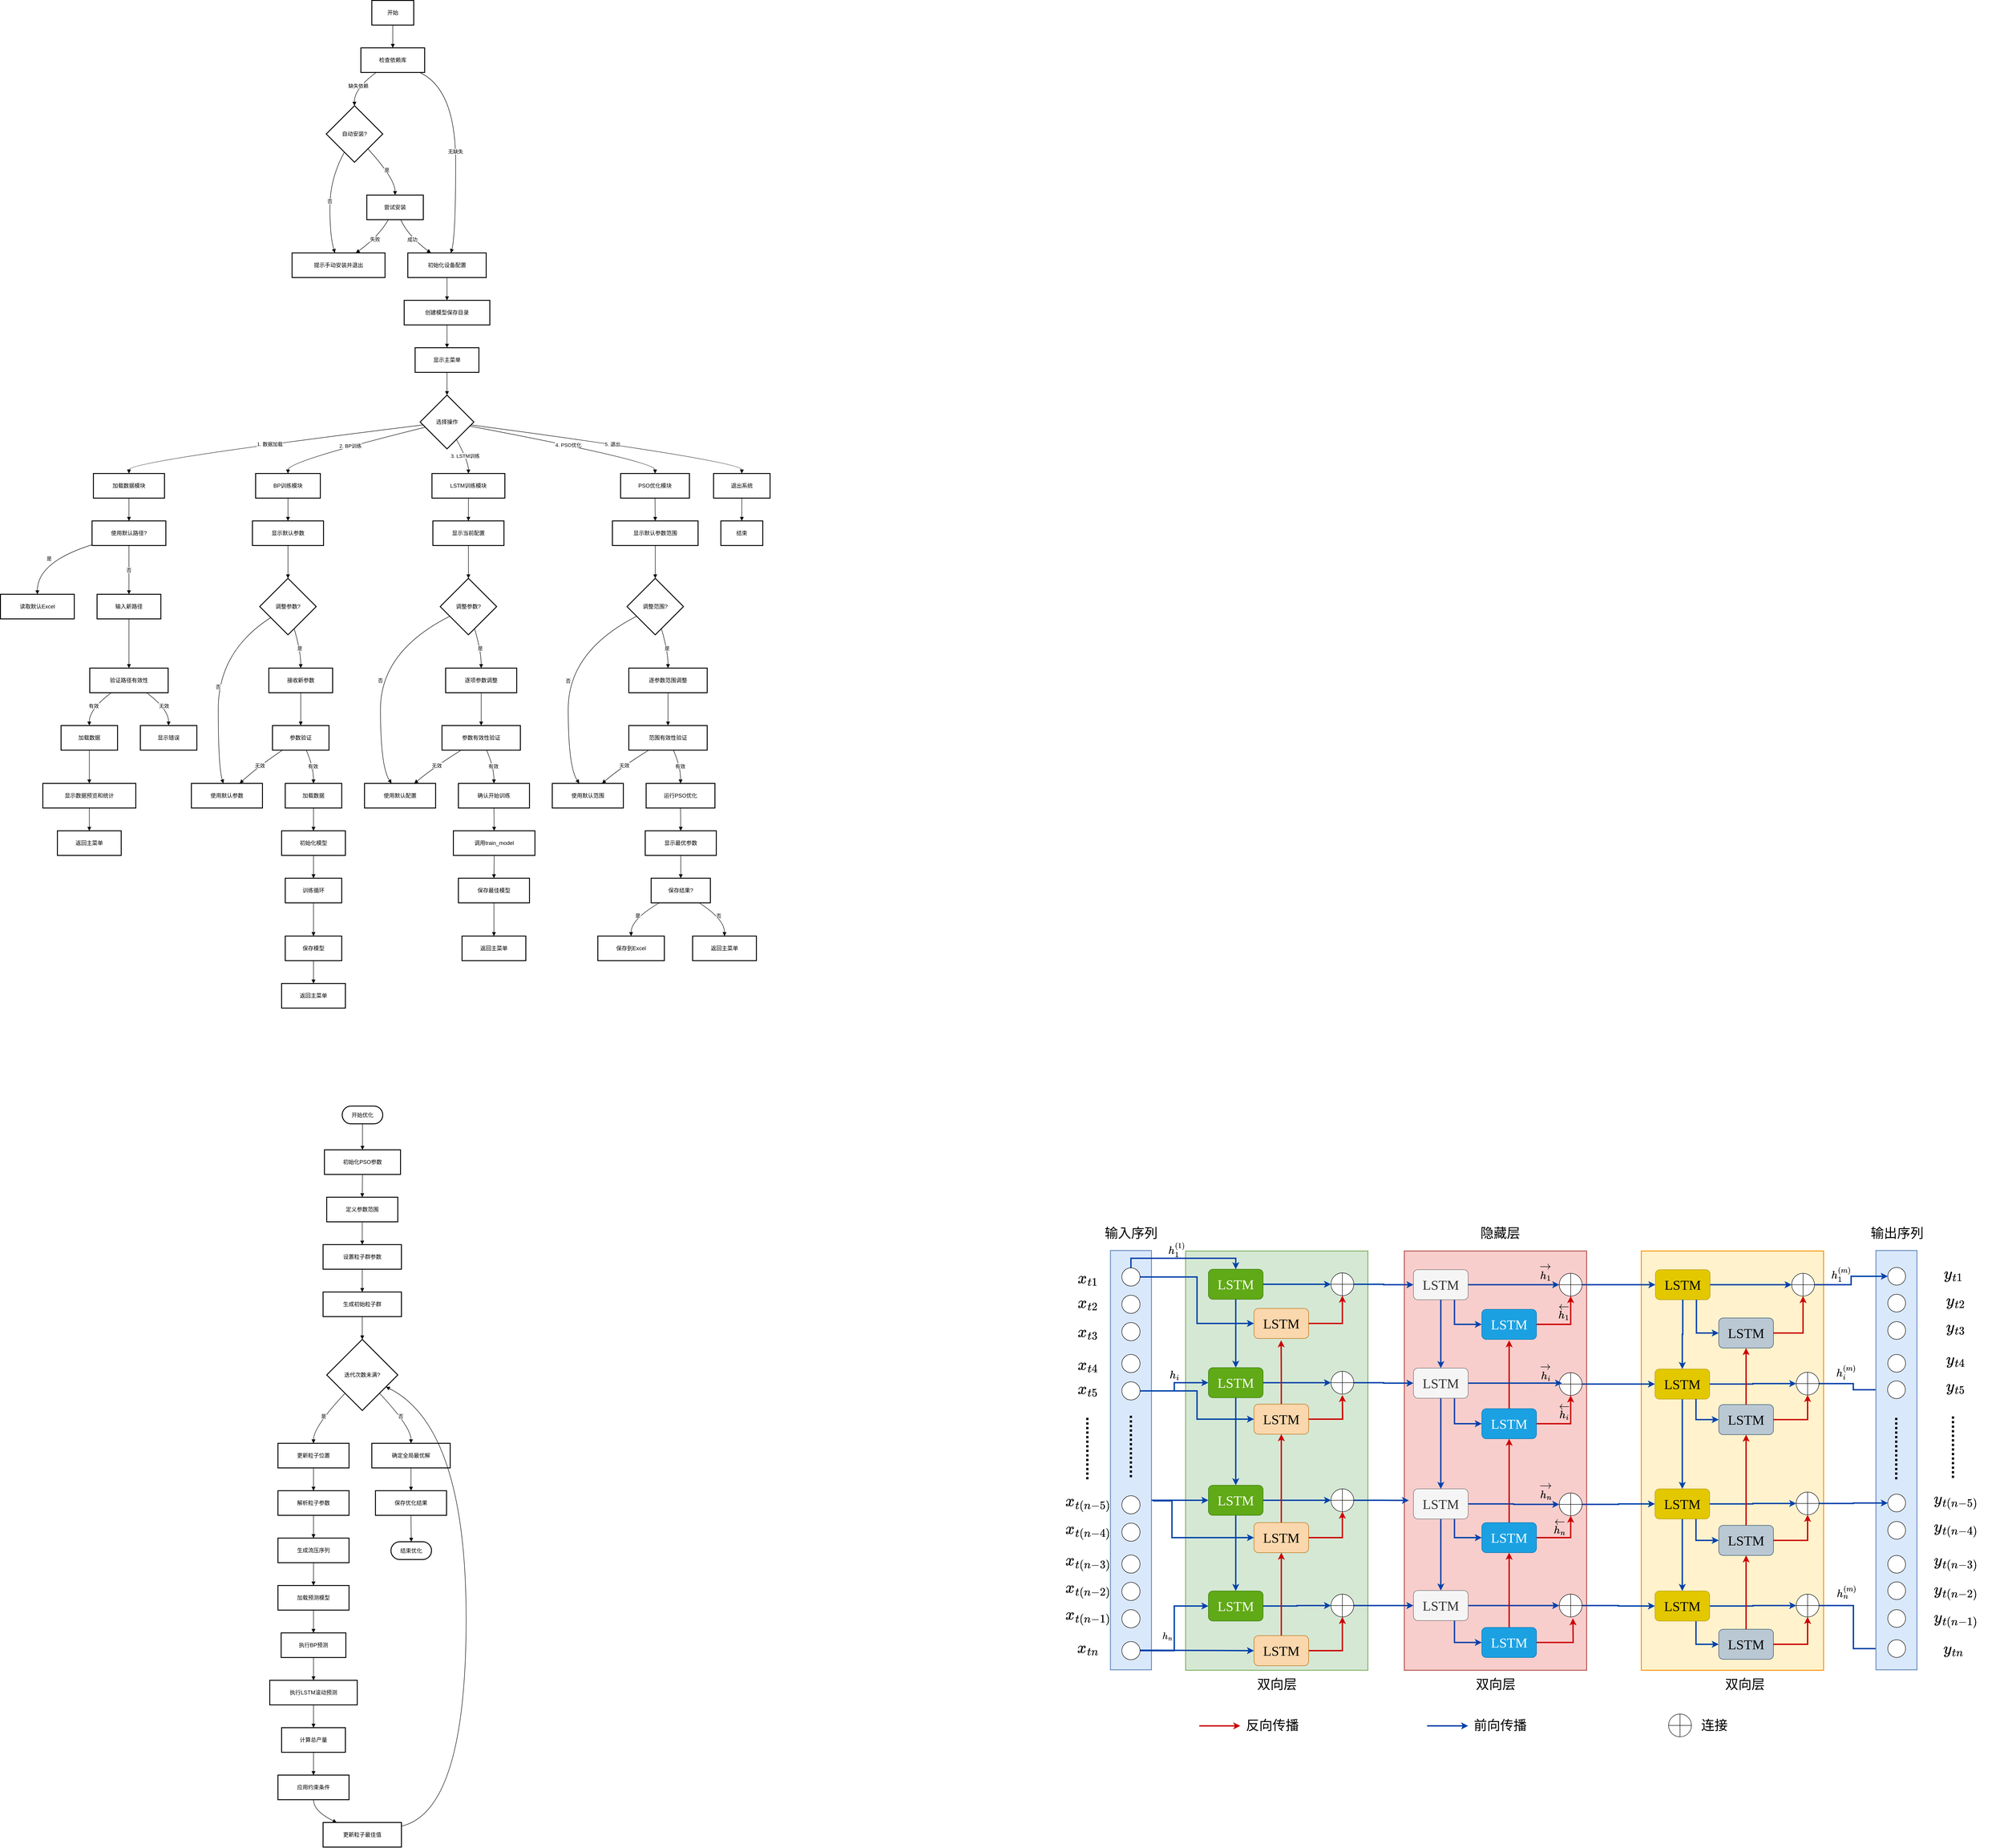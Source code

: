 <mxfile version="26.2.14">
  <diagram name="Page-1" id="OtciX9EST_gxZTKVZwVr">
    <mxGraphModel dx="3192" dy="1630" grid="1" gridSize="10" guides="1" tooltips="1" connect="1" arrows="1" fold="1" page="1" pageScale="1" pageWidth="827" pageHeight="1169" math="1" shadow="0">
      <root>
        <mxCell id="0" />
        <mxCell id="1" parent="0" />
        <mxCell id="njphzuGPGMFV0OTPNxyu-111" value="" style="group" parent="1" vertex="1" connectable="0">
          <mxGeometry x="-431" y="40" width="1689" height="2211" as="geometry" />
        </mxCell>
        <mxCell id="njphzuGPGMFV0OTPNxyu-3" value="开始" style="whiteSpace=wrap;strokeWidth=2;" parent="njphzuGPGMFV0OTPNxyu-111" vertex="1">
          <mxGeometry x="815" width="92" height="54" as="geometry" />
        </mxCell>
        <mxCell id="njphzuGPGMFV0OTPNxyu-4" value="检查依赖库" style="whiteSpace=wrap;strokeWidth=2;" parent="njphzuGPGMFV0OTPNxyu-111" vertex="1">
          <mxGeometry x="791" y="104" width="140" height="54" as="geometry" />
        </mxCell>
        <mxCell id="njphzuGPGMFV0OTPNxyu-5" value="自动安装?" style="rhombus;strokeWidth=2;whiteSpace=wrap;" parent="njphzuGPGMFV0OTPNxyu-111" vertex="1">
          <mxGeometry x="715" y="231" width="124" height="124" as="geometry" />
        </mxCell>
        <mxCell id="njphzuGPGMFV0OTPNxyu-6" value="尝试安装" style="whiteSpace=wrap;strokeWidth=2;" parent="njphzuGPGMFV0OTPNxyu-111" vertex="1">
          <mxGeometry x="804" y="427" width="124" height="54" as="geometry" />
        </mxCell>
        <mxCell id="njphzuGPGMFV0OTPNxyu-7" value="提示手动安装并退出" style="whiteSpace=wrap;strokeWidth=2;" parent="njphzuGPGMFV0OTPNxyu-111" vertex="1">
          <mxGeometry x="640" y="554" width="204" height="54" as="geometry" />
        </mxCell>
        <mxCell id="njphzuGPGMFV0OTPNxyu-8" value="初始化设备配置" style="whiteSpace=wrap;strokeWidth=2;" parent="njphzuGPGMFV0OTPNxyu-111" vertex="1">
          <mxGeometry x="894" y="554" width="172" height="54" as="geometry" />
        </mxCell>
        <mxCell id="njphzuGPGMFV0OTPNxyu-9" value="创建模型保存目录" style="whiteSpace=wrap;strokeWidth=2;" parent="njphzuGPGMFV0OTPNxyu-111" vertex="1">
          <mxGeometry x="886" y="658" width="188" height="54" as="geometry" />
        </mxCell>
        <mxCell id="njphzuGPGMFV0OTPNxyu-10" value="显示主菜单" style="whiteSpace=wrap;strokeWidth=2;" parent="njphzuGPGMFV0OTPNxyu-111" vertex="1">
          <mxGeometry x="910" y="762" width="140" height="54" as="geometry" />
        </mxCell>
        <mxCell id="njphzuGPGMFV0OTPNxyu-11" value="选择操作" style="rhombus;strokeWidth=2;whiteSpace=wrap;" parent="njphzuGPGMFV0OTPNxyu-111" vertex="1">
          <mxGeometry x="921" y="866" width="118" height="118" as="geometry" />
        </mxCell>
        <mxCell id="njphzuGPGMFV0OTPNxyu-12" value="加载数据模块" style="whiteSpace=wrap;strokeWidth=2;" parent="njphzuGPGMFV0OTPNxyu-111" vertex="1">
          <mxGeometry x="204" y="1038" width="156" height="54" as="geometry" />
        </mxCell>
        <mxCell id="njphzuGPGMFV0OTPNxyu-13" value="使用默认路径?" style="whiteSpace=wrap;strokeWidth=2;" parent="njphzuGPGMFV0OTPNxyu-111" vertex="1">
          <mxGeometry x="201" y="1142" width="162" height="54" as="geometry" />
        </mxCell>
        <mxCell id="njphzuGPGMFV0OTPNxyu-14" value="读取默认Excel" style="whiteSpace=wrap;strokeWidth=2;" parent="njphzuGPGMFV0OTPNxyu-111" vertex="1">
          <mxGeometry y="1303" width="162" height="54" as="geometry" />
        </mxCell>
        <mxCell id="njphzuGPGMFV0OTPNxyu-15" value="输入新路径" style="whiteSpace=wrap;strokeWidth=2;" parent="njphzuGPGMFV0OTPNxyu-111" vertex="1">
          <mxGeometry x="212" y="1303" width="140" height="54" as="geometry" />
        </mxCell>
        <mxCell id="njphzuGPGMFV0OTPNxyu-16" value="验证路径有效性" style="whiteSpace=wrap;strokeWidth=2;" parent="njphzuGPGMFV0OTPNxyu-111" vertex="1">
          <mxGeometry x="196" y="1465" width="172" height="54" as="geometry" />
        </mxCell>
        <mxCell id="njphzuGPGMFV0OTPNxyu-17" value="加载数据" style="whiteSpace=wrap;strokeWidth=2;" parent="njphzuGPGMFV0OTPNxyu-111" vertex="1">
          <mxGeometry x="133" y="1591" width="124" height="54" as="geometry" />
        </mxCell>
        <mxCell id="njphzuGPGMFV0OTPNxyu-18" value="显示错误" style="whiteSpace=wrap;strokeWidth=2;" parent="njphzuGPGMFV0OTPNxyu-111" vertex="1">
          <mxGeometry x="307" y="1591" width="124" height="54" as="geometry" />
        </mxCell>
        <mxCell id="njphzuGPGMFV0OTPNxyu-19" value="显示数据预览和统计" style="whiteSpace=wrap;strokeWidth=2;" parent="njphzuGPGMFV0OTPNxyu-111" vertex="1">
          <mxGeometry x="93" y="1718" width="204" height="54" as="geometry" />
        </mxCell>
        <mxCell id="njphzuGPGMFV0OTPNxyu-20" value="返回主菜单" style="whiteSpace=wrap;strokeWidth=2;" parent="njphzuGPGMFV0OTPNxyu-111" vertex="1">
          <mxGeometry x="125" y="1822" width="140" height="54" as="geometry" />
        </mxCell>
        <mxCell id="njphzuGPGMFV0OTPNxyu-21" value="BP训练模块" style="whiteSpace=wrap;strokeWidth=2;" parent="njphzuGPGMFV0OTPNxyu-111" vertex="1">
          <mxGeometry x="560" y="1038" width="142" height="54" as="geometry" />
        </mxCell>
        <mxCell id="njphzuGPGMFV0OTPNxyu-22" value="显示默认参数" style="whiteSpace=wrap;strokeWidth=2;" parent="njphzuGPGMFV0OTPNxyu-111" vertex="1">
          <mxGeometry x="553" y="1142" width="156" height="54" as="geometry" />
        </mxCell>
        <mxCell id="njphzuGPGMFV0OTPNxyu-23" value="调整参数?" style="rhombus;strokeWidth=2;whiteSpace=wrap;" parent="njphzuGPGMFV0OTPNxyu-111" vertex="1">
          <mxGeometry x="569" y="1268" width="124" height="124" as="geometry" />
        </mxCell>
        <mxCell id="njphzuGPGMFV0OTPNxyu-24" value="接收新参数" style="whiteSpace=wrap;strokeWidth=2;" parent="njphzuGPGMFV0OTPNxyu-111" vertex="1">
          <mxGeometry x="589" y="1465" width="140" height="54" as="geometry" />
        </mxCell>
        <mxCell id="njphzuGPGMFV0OTPNxyu-25" value="使用默认参数" style="whiteSpace=wrap;strokeWidth=2;" parent="njphzuGPGMFV0OTPNxyu-111" vertex="1">
          <mxGeometry x="419" y="1718" width="156" height="54" as="geometry" />
        </mxCell>
        <mxCell id="njphzuGPGMFV0OTPNxyu-26" value="参数验证" style="whiteSpace=wrap;strokeWidth=2;" parent="njphzuGPGMFV0OTPNxyu-111" vertex="1">
          <mxGeometry x="597" y="1591" width="124" height="54" as="geometry" />
        </mxCell>
        <mxCell id="njphzuGPGMFV0OTPNxyu-27" value="加载数据" style="whiteSpace=wrap;strokeWidth=2;" parent="njphzuGPGMFV0OTPNxyu-111" vertex="1">
          <mxGeometry x="625" y="1718" width="124" height="54" as="geometry" />
        </mxCell>
        <mxCell id="njphzuGPGMFV0OTPNxyu-28" value="初始化模型" style="whiteSpace=wrap;strokeWidth=2;" parent="njphzuGPGMFV0OTPNxyu-111" vertex="1">
          <mxGeometry x="617" y="1822" width="140" height="54" as="geometry" />
        </mxCell>
        <mxCell id="njphzuGPGMFV0OTPNxyu-29" value="训练循环" style="whiteSpace=wrap;strokeWidth=2;" parent="njphzuGPGMFV0OTPNxyu-111" vertex="1">
          <mxGeometry x="625" y="1926" width="124" height="54" as="geometry" />
        </mxCell>
        <mxCell id="njphzuGPGMFV0OTPNxyu-30" value="保存模型" style="whiteSpace=wrap;strokeWidth=2;" parent="njphzuGPGMFV0OTPNxyu-111" vertex="1">
          <mxGeometry x="625" y="2053" width="124" height="54" as="geometry" />
        </mxCell>
        <mxCell id="njphzuGPGMFV0OTPNxyu-31" value="返回主菜单" style="whiteSpace=wrap;strokeWidth=2;" parent="njphzuGPGMFV0OTPNxyu-111" vertex="1">
          <mxGeometry x="617" y="2157" width="140" height="54" as="geometry" />
        </mxCell>
        <mxCell id="njphzuGPGMFV0OTPNxyu-32" value="LSTM训练模块" style="whiteSpace=wrap;strokeWidth=2;" parent="njphzuGPGMFV0OTPNxyu-111" vertex="1">
          <mxGeometry x="947" y="1038" width="160" height="54" as="geometry" />
        </mxCell>
        <mxCell id="njphzuGPGMFV0OTPNxyu-33" value="显示当前配置" style="whiteSpace=wrap;strokeWidth=2;" parent="njphzuGPGMFV0OTPNxyu-111" vertex="1">
          <mxGeometry x="949" y="1142" width="156" height="54" as="geometry" />
        </mxCell>
        <mxCell id="njphzuGPGMFV0OTPNxyu-34" value="调整参数?" style="rhombus;strokeWidth=2;whiteSpace=wrap;" parent="njphzuGPGMFV0OTPNxyu-111" vertex="1">
          <mxGeometry x="965" y="1268" width="124" height="124" as="geometry" />
        </mxCell>
        <mxCell id="njphzuGPGMFV0OTPNxyu-35" value="逐项参数调整" style="whiteSpace=wrap;strokeWidth=2;" parent="njphzuGPGMFV0OTPNxyu-111" vertex="1">
          <mxGeometry x="977" y="1465" width="156" height="54" as="geometry" />
        </mxCell>
        <mxCell id="njphzuGPGMFV0OTPNxyu-36" value="使用默认配置" style="whiteSpace=wrap;strokeWidth=2;" parent="njphzuGPGMFV0OTPNxyu-111" vertex="1">
          <mxGeometry x="799" y="1718" width="156" height="54" as="geometry" />
        </mxCell>
        <mxCell id="njphzuGPGMFV0OTPNxyu-37" value="参数有效性验证" style="whiteSpace=wrap;strokeWidth=2;" parent="njphzuGPGMFV0OTPNxyu-111" vertex="1">
          <mxGeometry x="969" y="1591" width="172" height="54" as="geometry" />
        </mxCell>
        <mxCell id="njphzuGPGMFV0OTPNxyu-38" value="确认开始训练" style="whiteSpace=wrap;strokeWidth=2;" parent="njphzuGPGMFV0OTPNxyu-111" vertex="1">
          <mxGeometry x="1005" y="1718" width="156" height="54" as="geometry" />
        </mxCell>
        <mxCell id="njphzuGPGMFV0OTPNxyu-39" value="调用train_model" style="whiteSpace=wrap;strokeWidth=2;" parent="njphzuGPGMFV0OTPNxyu-111" vertex="1">
          <mxGeometry x="994" y="1822" width="179" height="54" as="geometry" />
        </mxCell>
        <mxCell id="njphzuGPGMFV0OTPNxyu-40" value="保存最佳模型" style="whiteSpace=wrap;strokeWidth=2;" parent="njphzuGPGMFV0OTPNxyu-111" vertex="1">
          <mxGeometry x="1005" y="1926" width="156" height="54" as="geometry" />
        </mxCell>
        <mxCell id="njphzuGPGMFV0OTPNxyu-41" value="返回主菜单" style="whiteSpace=wrap;strokeWidth=2;" parent="njphzuGPGMFV0OTPNxyu-111" vertex="1">
          <mxGeometry x="1013" y="2053" width="140" height="54" as="geometry" />
        </mxCell>
        <mxCell id="njphzuGPGMFV0OTPNxyu-42" value="PSO优化模块" style="whiteSpace=wrap;strokeWidth=2;" parent="njphzuGPGMFV0OTPNxyu-111" vertex="1">
          <mxGeometry x="1361" y="1038" width="151" height="54" as="geometry" />
        </mxCell>
        <mxCell id="njphzuGPGMFV0OTPNxyu-43" value="显示默认参数范围" style="whiteSpace=wrap;strokeWidth=2;" parent="njphzuGPGMFV0OTPNxyu-111" vertex="1">
          <mxGeometry x="1343" y="1142" width="188" height="54" as="geometry" />
        </mxCell>
        <mxCell id="njphzuGPGMFV0OTPNxyu-44" value="调整范围?" style="rhombus;strokeWidth=2;whiteSpace=wrap;" parent="njphzuGPGMFV0OTPNxyu-111" vertex="1">
          <mxGeometry x="1375" y="1268" width="124" height="124" as="geometry" />
        </mxCell>
        <mxCell id="njphzuGPGMFV0OTPNxyu-45" value="逐参数范围调整" style="whiteSpace=wrap;strokeWidth=2;" parent="njphzuGPGMFV0OTPNxyu-111" vertex="1">
          <mxGeometry x="1379" y="1465" width="172" height="54" as="geometry" />
        </mxCell>
        <mxCell id="njphzuGPGMFV0OTPNxyu-46" value="使用默认范围" style="whiteSpace=wrap;strokeWidth=2;" parent="njphzuGPGMFV0OTPNxyu-111" vertex="1">
          <mxGeometry x="1211" y="1718" width="156" height="54" as="geometry" />
        </mxCell>
        <mxCell id="njphzuGPGMFV0OTPNxyu-47" value="范围有效性验证" style="whiteSpace=wrap;strokeWidth=2;" parent="njphzuGPGMFV0OTPNxyu-111" vertex="1">
          <mxGeometry x="1379" y="1591" width="172" height="54" as="geometry" />
        </mxCell>
        <mxCell id="njphzuGPGMFV0OTPNxyu-48" value="运行PSO优化" style="whiteSpace=wrap;strokeWidth=2;" parent="njphzuGPGMFV0OTPNxyu-111" vertex="1">
          <mxGeometry x="1417" y="1718" width="151" height="54" as="geometry" />
        </mxCell>
        <mxCell id="njphzuGPGMFV0OTPNxyu-49" value="显示最优参数" style="whiteSpace=wrap;strokeWidth=2;" parent="njphzuGPGMFV0OTPNxyu-111" vertex="1">
          <mxGeometry x="1415" y="1822" width="156" height="54" as="geometry" />
        </mxCell>
        <mxCell id="njphzuGPGMFV0OTPNxyu-50" value="保存结果?" style="whiteSpace=wrap;strokeWidth=2;" parent="njphzuGPGMFV0OTPNxyu-111" vertex="1">
          <mxGeometry x="1428" y="1926" width="130" height="54" as="geometry" />
        </mxCell>
        <mxCell id="njphzuGPGMFV0OTPNxyu-51" value="保存到Excel" style="whiteSpace=wrap;strokeWidth=2;" parent="njphzuGPGMFV0OTPNxyu-111" vertex="1">
          <mxGeometry x="1311" y="2053" width="146" height="54" as="geometry" />
        </mxCell>
        <mxCell id="njphzuGPGMFV0OTPNxyu-52" value="返回主菜单" style="whiteSpace=wrap;strokeWidth=2;" parent="njphzuGPGMFV0OTPNxyu-111" vertex="1">
          <mxGeometry x="1519" y="2053" width="140" height="54" as="geometry" />
        </mxCell>
        <mxCell id="njphzuGPGMFV0OTPNxyu-53" value="退出系统" style="whiteSpace=wrap;strokeWidth=2;" parent="njphzuGPGMFV0OTPNxyu-111" vertex="1">
          <mxGeometry x="1565" y="1038" width="124" height="54" as="geometry" />
        </mxCell>
        <mxCell id="njphzuGPGMFV0OTPNxyu-54" value="结束" style="whiteSpace=wrap;strokeWidth=2;" parent="njphzuGPGMFV0OTPNxyu-111" vertex="1">
          <mxGeometry x="1581" y="1142" width="92" height="54" as="geometry" />
        </mxCell>
        <mxCell id="njphzuGPGMFV0OTPNxyu-55" value="" style="curved=1;startArrow=none;endArrow=block;exitX=0.5;exitY=1;entryX=0.5;entryY=0;rounded=0;" parent="njphzuGPGMFV0OTPNxyu-111" source="njphzuGPGMFV0OTPNxyu-3" target="njphzuGPGMFV0OTPNxyu-4" edge="1">
          <mxGeometry relative="1" as="geometry">
            <Array as="points" />
          </mxGeometry>
        </mxCell>
        <mxCell id="njphzuGPGMFV0OTPNxyu-56" value="缺失依赖" style="curved=1;startArrow=none;endArrow=block;exitX=0.24;exitY=1;entryX=0.5;entryY=0;rounded=0;" parent="njphzuGPGMFV0OTPNxyu-111" source="njphzuGPGMFV0OTPNxyu-4" target="njphzuGPGMFV0OTPNxyu-5" edge="1">
          <mxGeometry relative="1" as="geometry">
            <Array as="points">
              <mxPoint x="776" y="194" />
            </Array>
          </mxGeometry>
        </mxCell>
        <mxCell id="njphzuGPGMFV0OTPNxyu-57" value="是" style="curved=1;startArrow=none;endArrow=block;exitX=0.95;exitY=1;entryX=0.5;entryY=0;rounded=0;" parent="njphzuGPGMFV0OTPNxyu-111" source="njphzuGPGMFV0OTPNxyu-5" target="njphzuGPGMFV0OTPNxyu-6" edge="1">
          <mxGeometry relative="1" as="geometry">
            <Array as="points">
              <mxPoint x="866" y="391" />
            </Array>
          </mxGeometry>
        </mxCell>
        <mxCell id="njphzuGPGMFV0OTPNxyu-58" value="否" style="curved=1;startArrow=none;endArrow=block;exitX=0.22;exitY=1;entryX=0.46;entryY=-0.01;rounded=0;" parent="njphzuGPGMFV0OTPNxyu-111" source="njphzuGPGMFV0OTPNxyu-5" target="njphzuGPGMFV0OTPNxyu-7" edge="1">
          <mxGeometry relative="1" as="geometry">
            <Array as="points">
              <mxPoint x="723" y="391" />
              <mxPoint x="723" y="517" />
            </Array>
          </mxGeometry>
        </mxCell>
        <mxCell id="njphzuGPGMFV0OTPNxyu-59" value="成功" style="curved=1;startArrow=none;endArrow=block;exitX=0.6;exitY=1;entryX=0.29;entryY=-0.01;rounded=0;" parent="njphzuGPGMFV0OTPNxyu-111" source="njphzuGPGMFV0OTPNxyu-6" target="njphzuGPGMFV0OTPNxyu-8" edge="1">
          <mxGeometry relative="1" as="geometry">
            <Array as="points">
              <mxPoint x="895" y="517" />
            </Array>
          </mxGeometry>
        </mxCell>
        <mxCell id="njphzuGPGMFV0OTPNxyu-60" value="失败" style="curved=1;startArrow=none;endArrow=block;exitX=0.38;exitY=1;entryX=0.69;entryY=-0.01;rounded=0;" parent="njphzuGPGMFV0OTPNxyu-111" source="njphzuGPGMFV0OTPNxyu-6" target="njphzuGPGMFV0OTPNxyu-7" edge="1">
          <mxGeometry relative="1" as="geometry">
            <Array as="points">
              <mxPoint x="831" y="517" />
            </Array>
          </mxGeometry>
        </mxCell>
        <mxCell id="njphzuGPGMFV0OTPNxyu-61" value="无缺失" style="curved=1;startArrow=none;endArrow=block;exitX=0.92;exitY=1;entryX=0.55;entryY=-0.01;rounded=0;" parent="njphzuGPGMFV0OTPNxyu-111" source="njphzuGPGMFV0OTPNxyu-4" target="njphzuGPGMFV0OTPNxyu-8" edge="1">
          <mxGeometry relative="1" as="geometry">
            <Array as="points">
              <mxPoint x="999" y="194" />
              <mxPoint x="999" y="517" />
            </Array>
          </mxGeometry>
        </mxCell>
        <mxCell id="njphzuGPGMFV0OTPNxyu-62" value="" style="curved=1;startArrow=none;endArrow=block;exitX=0.5;exitY=0.99;entryX=0.5;entryY=-0.01;rounded=0;" parent="njphzuGPGMFV0OTPNxyu-111" source="njphzuGPGMFV0OTPNxyu-8" target="njphzuGPGMFV0OTPNxyu-9" edge="1">
          <mxGeometry relative="1" as="geometry">
            <Array as="points" />
          </mxGeometry>
        </mxCell>
        <mxCell id="njphzuGPGMFV0OTPNxyu-63" value="" style="curved=1;startArrow=none;endArrow=block;exitX=0.5;exitY=0.99;entryX=0.5;entryY=-0.01;rounded=0;" parent="njphzuGPGMFV0OTPNxyu-111" source="njphzuGPGMFV0OTPNxyu-9" target="njphzuGPGMFV0OTPNxyu-10" edge="1">
          <mxGeometry relative="1" as="geometry">
            <Array as="points" />
          </mxGeometry>
        </mxCell>
        <mxCell id="njphzuGPGMFV0OTPNxyu-64" value="" style="curved=1;startArrow=none;endArrow=block;exitX=0.5;exitY=0.99;entryX=0.5;entryY=0;rounded=0;" parent="njphzuGPGMFV0OTPNxyu-111" source="njphzuGPGMFV0OTPNxyu-10" target="njphzuGPGMFV0OTPNxyu-11" edge="1">
          <mxGeometry relative="1" as="geometry">
            <Array as="points" />
          </mxGeometry>
        </mxCell>
        <mxCell id="njphzuGPGMFV0OTPNxyu-65" value="1. 数据加载" style="curved=1;startArrow=none;endArrow=block;exitX=0;exitY=0.56;entryX=0.5;entryY=-0.01;rounded=0;" parent="njphzuGPGMFV0OTPNxyu-111" source="njphzuGPGMFV0OTPNxyu-11" target="njphzuGPGMFV0OTPNxyu-12" edge="1">
          <mxGeometry relative="1" as="geometry">
            <Array as="points">
              <mxPoint x="282" y="1011" />
            </Array>
          </mxGeometry>
        </mxCell>
        <mxCell id="njphzuGPGMFV0OTPNxyu-66" value="" style="curved=1;startArrow=none;endArrow=block;exitX=0.5;exitY=0.99;entryX=0.5;entryY=-0.01;rounded=0;" parent="njphzuGPGMFV0OTPNxyu-111" source="njphzuGPGMFV0OTPNxyu-12" target="njphzuGPGMFV0OTPNxyu-13" edge="1">
          <mxGeometry relative="1" as="geometry">
            <Array as="points" />
          </mxGeometry>
        </mxCell>
        <mxCell id="njphzuGPGMFV0OTPNxyu-67" value="是" style="curved=1;startArrow=none;endArrow=block;exitX=0;exitY=0.97;entryX=0.5;entryY=0;rounded=0;" parent="njphzuGPGMFV0OTPNxyu-111" source="njphzuGPGMFV0OTPNxyu-13" target="njphzuGPGMFV0OTPNxyu-14" edge="1">
          <mxGeometry relative="1" as="geometry">
            <Array as="points">
              <mxPoint x="81" y="1232" />
            </Array>
          </mxGeometry>
        </mxCell>
        <mxCell id="njphzuGPGMFV0OTPNxyu-68" value="否" style="curved=1;startArrow=none;endArrow=block;exitX=0.5;exitY=0.99;entryX=0.5;entryY=0;rounded=0;" parent="njphzuGPGMFV0OTPNxyu-111" source="njphzuGPGMFV0OTPNxyu-13" target="njphzuGPGMFV0OTPNxyu-15" edge="1">
          <mxGeometry relative="1" as="geometry">
            <Array as="points" />
          </mxGeometry>
        </mxCell>
        <mxCell id="njphzuGPGMFV0OTPNxyu-69" value="" style="curved=1;startArrow=none;endArrow=block;exitX=0.5;exitY=1;entryX=0.5;entryY=-0.01;rounded=0;" parent="njphzuGPGMFV0OTPNxyu-111" source="njphzuGPGMFV0OTPNxyu-15" target="njphzuGPGMFV0OTPNxyu-16" edge="1">
          <mxGeometry relative="1" as="geometry">
            <Array as="points" />
          </mxGeometry>
        </mxCell>
        <mxCell id="njphzuGPGMFV0OTPNxyu-70" value="有效" style="curved=1;startArrow=none;endArrow=block;exitX=0.28;exitY=0.99;entryX=0.5;entryY=0.01;rounded=0;" parent="njphzuGPGMFV0OTPNxyu-111" source="njphzuGPGMFV0OTPNxyu-16" target="njphzuGPGMFV0OTPNxyu-17" edge="1">
          <mxGeometry relative="1" as="geometry">
            <Array as="points">
              <mxPoint x="195" y="1555" />
            </Array>
          </mxGeometry>
        </mxCell>
        <mxCell id="njphzuGPGMFV0OTPNxyu-71" value="无效" style="curved=1;startArrow=none;endArrow=block;exitX=0.72;exitY=0.99;entryX=0.5;entryY=0.01;rounded=0;" parent="njphzuGPGMFV0OTPNxyu-111" source="njphzuGPGMFV0OTPNxyu-16" target="njphzuGPGMFV0OTPNxyu-18" edge="1">
          <mxGeometry relative="1" as="geometry">
            <Array as="points">
              <mxPoint x="369" y="1555" />
            </Array>
          </mxGeometry>
        </mxCell>
        <mxCell id="njphzuGPGMFV0OTPNxyu-72" value="" style="curved=1;startArrow=none;endArrow=block;exitX=0.5;exitY=1.01;entryX=0.5;entryY=0;rounded=0;" parent="njphzuGPGMFV0OTPNxyu-111" source="njphzuGPGMFV0OTPNxyu-17" target="njphzuGPGMFV0OTPNxyu-19" edge="1">
          <mxGeometry relative="1" as="geometry">
            <Array as="points" />
          </mxGeometry>
        </mxCell>
        <mxCell id="njphzuGPGMFV0OTPNxyu-73" value="" style="curved=1;startArrow=none;endArrow=block;exitX=0.5;exitY=1;entryX=0.5;entryY=0;rounded=0;" parent="njphzuGPGMFV0OTPNxyu-111" source="njphzuGPGMFV0OTPNxyu-19" target="njphzuGPGMFV0OTPNxyu-20" edge="1">
          <mxGeometry relative="1" as="geometry">
            <Array as="points" />
          </mxGeometry>
        </mxCell>
        <mxCell id="njphzuGPGMFV0OTPNxyu-74" value="2. BP训练" style="curved=1;startArrow=none;endArrow=block;exitX=0;exitY=0.62;entryX=0.5;entryY=-0.01;rounded=0;" parent="njphzuGPGMFV0OTPNxyu-111" source="njphzuGPGMFV0OTPNxyu-11" target="njphzuGPGMFV0OTPNxyu-21" edge="1">
          <mxGeometry relative="1" as="geometry">
            <Array as="points">
              <mxPoint x="631" y="1011" />
            </Array>
          </mxGeometry>
        </mxCell>
        <mxCell id="njphzuGPGMFV0OTPNxyu-75" value="" style="curved=1;startArrow=none;endArrow=block;exitX=0.5;exitY=0.99;entryX=0.5;entryY=-0.01;rounded=0;" parent="njphzuGPGMFV0OTPNxyu-111" source="njphzuGPGMFV0OTPNxyu-21" target="njphzuGPGMFV0OTPNxyu-22" edge="1">
          <mxGeometry relative="1" as="geometry">
            <Array as="points" />
          </mxGeometry>
        </mxCell>
        <mxCell id="njphzuGPGMFV0OTPNxyu-76" value="" style="curved=1;startArrow=none;endArrow=block;exitX=0.5;exitY=0.99;entryX=0.5;entryY=0;rounded=0;" parent="njphzuGPGMFV0OTPNxyu-111" source="njphzuGPGMFV0OTPNxyu-22" target="njphzuGPGMFV0OTPNxyu-23" edge="1">
          <mxGeometry relative="1" as="geometry">
            <Array as="points" />
          </mxGeometry>
        </mxCell>
        <mxCell id="njphzuGPGMFV0OTPNxyu-77" value="是" style="curved=1;startArrow=none;endArrow=block;exitX=0.64;exitY=1;entryX=0.5;entryY=-0.01;rounded=0;" parent="njphzuGPGMFV0OTPNxyu-111" source="njphzuGPGMFV0OTPNxyu-23" target="njphzuGPGMFV0OTPNxyu-24" edge="1">
          <mxGeometry relative="1" as="geometry">
            <Array as="points">
              <mxPoint x="659" y="1428" />
            </Array>
          </mxGeometry>
        </mxCell>
        <mxCell id="njphzuGPGMFV0OTPNxyu-78" value="否" style="curved=1;startArrow=none;endArrow=block;exitX=0;exitY=0.82;entryX=0.45;entryY=0;rounded=0;" parent="njphzuGPGMFV0OTPNxyu-111" source="njphzuGPGMFV0OTPNxyu-23" target="njphzuGPGMFV0OTPNxyu-25" edge="1">
          <mxGeometry relative="1" as="geometry">
            <Array as="points">
              <mxPoint x="478" y="1428" />
              <mxPoint x="478" y="1682" />
            </Array>
          </mxGeometry>
        </mxCell>
        <mxCell id="njphzuGPGMFV0OTPNxyu-79" value="" style="curved=1;startArrow=none;endArrow=block;exitX=0.5;exitY=0.99;entryX=0.5;entryY=0.01;rounded=0;" parent="njphzuGPGMFV0OTPNxyu-111" source="njphzuGPGMFV0OTPNxyu-24" target="njphzuGPGMFV0OTPNxyu-26" edge="1">
          <mxGeometry relative="1" as="geometry">
            <Array as="points" />
          </mxGeometry>
        </mxCell>
        <mxCell id="njphzuGPGMFV0OTPNxyu-80" value="有效" style="curved=1;startArrow=none;endArrow=block;exitX=0.6;exitY=1.01;entryX=0.5;entryY=0;rounded=0;" parent="njphzuGPGMFV0OTPNxyu-111" source="njphzuGPGMFV0OTPNxyu-26" target="njphzuGPGMFV0OTPNxyu-27" edge="1">
          <mxGeometry relative="1" as="geometry">
            <Array as="points">
              <mxPoint x="687" y="1682" />
            </Array>
          </mxGeometry>
        </mxCell>
        <mxCell id="njphzuGPGMFV0OTPNxyu-81" value="无效" style="curved=1;startArrow=none;endArrow=block;exitX=0.17;exitY=1.01;entryX=0.68;entryY=0;rounded=0;" parent="njphzuGPGMFV0OTPNxyu-111" source="njphzuGPGMFV0OTPNxyu-26" target="njphzuGPGMFV0OTPNxyu-25" edge="1">
          <mxGeometry relative="1" as="geometry">
            <Array as="points">
              <mxPoint x="564" y="1682" />
            </Array>
          </mxGeometry>
        </mxCell>
        <mxCell id="njphzuGPGMFV0OTPNxyu-82" value="" style="curved=1;startArrow=none;endArrow=block;exitX=0.5;exitY=1;entryX=0.5;entryY=0;rounded=0;" parent="njphzuGPGMFV0OTPNxyu-111" source="njphzuGPGMFV0OTPNxyu-27" target="njphzuGPGMFV0OTPNxyu-28" edge="1">
          <mxGeometry relative="1" as="geometry">
            <Array as="points" />
          </mxGeometry>
        </mxCell>
        <mxCell id="njphzuGPGMFV0OTPNxyu-83" value="" style="curved=1;startArrow=none;endArrow=block;exitX=0.5;exitY=1;entryX=0.5;entryY=0;rounded=0;" parent="njphzuGPGMFV0OTPNxyu-111" source="njphzuGPGMFV0OTPNxyu-28" target="njphzuGPGMFV0OTPNxyu-29" edge="1">
          <mxGeometry relative="1" as="geometry">
            <Array as="points" />
          </mxGeometry>
        </mxCell>
        <mxCell id="njphzuGPGMFV0OTPNxyu-84" value="" style="curved=1;startArrow=none;endArrow=block;exitX=0.5;exitY=1;entryX=0.5;entryY=-0.01;rounded=0;" parent="njphzuGPGMFV0OTPNxyu-111" source="njphzuGPGMFV0OTPNxyu-29" target="njphzuGPGMFV0OTPNxyu-30" edge="1">
          <mxGeometry relative="1" as="geometry">
            <Array as="points" />
          </mxGeometry>
        </mxCell>
        <mxCell id="njphzuGPGMFV0OTPNxyu-85" value="" style="curved=1;startArrow=none;endArrow=block;exitX=0.5;exitY=0.99;entryX=0.5;entryY=-0.01;rounded=0;" parent="njphzuGPGMFV0OTPNxyu-111" source="njphzuGPGMFV0OTPNxyu-30" target="njphzuGPGMFV0OTPNxyu-31" edge="1">
          <mxGeometry relative="1" as="geometry">
            <Array as="points" />
          </mxGeometry>
        </mxCell>
        <mxCell id="njphzuGPGMFV0OTPNxyu-86" value="3. LSTM训练" style="curved=1;startArrow=none;endArrow=block;exitX=0.77;exitY=1;entryX=0.5;entryY=-0.01;rounded=0;" parent="njphzuGPGMFV0OTPNxyu-111" source="njphzuGPGMFV0OTPNxyu-11" target="njphzuGPGMFV0OTPNxyu-32" edge="1">
          <mxGeometry relative="1" as="geometry">
            <Array as="points">
              <mxPoint x="1027" y="1011" />
            </Array>
          </mxGeometry>
        </mxCell>
        <mxCell id="njphzuGPGMFV0OTPNxyu-87" value="" style="curved=1;startArrow=none;endArrow=block;exitX=0.5;exitY=0.99;entryX=0.5;entryY=-0.01;rounded=0;" parent="njphzuGPGMFV0OTPNxyu-111" source="njphzuGPGMFV0OTPNxyu-32" target="njphzuGPGMFV0OTPNxyu-33" edge="1">
          <mxGeometry relative="1" as="geometry">
            <Array as="points" />
          </mxGeometry>
        </mxCell>
        <mxCell id="njphzuGPGMFV0OTPNxyu-88" value="" style="curved=1;startArrow=none;endArrow=block;exitX=0.5;exitY=0.99;entryX=0.5;entryY=0;rounded=0;" parent="njphzuGPGMFV0OTPNxyu-111" source="njphzuGPGMFV0OTPNxyu-33" target="njphzuGPGMFV0OTPNxyu-34" edge="1">
          <mxGeometry relative="1" as="geometry">
            <Array as="points" />
          </mxGeometry>
        </mxCell>
        <mxCell id="njphzuGPGMFV0OTPNxyu-89" value="是" style="curved=1;startArrow=none;endArrow=block;exitX=0.64;exitY=1;entryX=0.5;entryY=-0.01;rounded=0;" parent="njphzuGPGMFV0OTPNxyu-111" source="njphzuGPGMFV0OTPNxyu-34" target="njphzuGPGMFV0OTPNxyu-35" edge="1">
          <mxGeometry relative="1" as="geometry">
            <Array as="points">
              <mxPoint x="1055" y="1428" />
            </Array>
          </mxGeometry>
        </mxCell>
        <mxCell id="njphzuGPGMFV0OTPNxyu-90" value="否" style="curved=1;startArrow=none;endArrow=block;exitX=0;exitY=0.76;entryX=0.38;entryY=0;rounded=0;" parent="njphzuGPGMFV0OTPNxyu-111" source="njphzuGPGMFV0OTPNxyu-34" target="njphzuGPGMFV0OTPNxyu-36" edge="1">
          <mxGeometry relative="1" as="geometry">
            <Array as="points">
              <mxPoint x="834" y="1428" />
              <mxPoint x="834" y="1682" />
            </Array>
          </mxGeometry>
        </mxCell>
        <mxCell id="njphzuGPGMFV0OTPNxyu-91" value="" style="curved=1;startArrow=none;endArrow=block;exitX=0.5;exitY=0.99;entryX=0.5;entryY=0.01;rounded=0;" parent="njphzuGPGMFV0OTPNxyu-111" source="njphzuGPGMFV0OTPNxyu-35" target="njphzuGPGMFV0OTPNxyu-37" edge="1">
          <mxGeometry relative="1" as="geometry">
            <Array as="points" />
          </mxGeometry>
        </mxCell>
        <mxCell id="njphzuGPGMFV0OTPNxyu-92" value="有效" style="curved=1;startArrow=none;endArrow=block;exitX=0.57;exitY=1.01;entryX=0.5;entryY=0;rounded=0;" parent="njphzuGPGMFV0OTPNxyu-111" source="njphzuGPGMFV0OTPNxyu-37" target="njphzuGPGMFV0OTPNxyu-38" edge="1">
          <mxGeometry relative="1" as="geometry">
            <Array as="points">
              <mxPoint x="1083" y="1682" />
            </Array>
          </mxGeometry>
        </mxCell>
        <mxCell id="njphzuGPGMFV0OTPNxyu-93" value="无效" style="curved=1;startArrow=none;endArrow=block;exitX=0.24;exitY=1.01;entryX=0.7;entryY=0;rounded=0;" parent="njphzuGPGMFV0OTPNxyu-111" source="njphzuGPGMFV0OTPNxyu-37" target="njphzuGPGMFV0OTPNxyu-36" edge="1">
          <mxGeometry relative="1" as="geometry">
            <Array as="points">
              <mxPoint x="952" y="1682" />
            </Array>
          </mxGeometry>
        </mxCell>
        <mxCell id="njphzuGPGMFV0OTPNxyu-94" value="" style="curved=1;startArrow=none;endArrow=block;exitX=0.5;exitY=1;entryX=0.5;entryY=0;rounded=0;" parent="njphzuGPGMFV0OTPNxyu-111" source="njphzuGPGMFV0OTPNxyu-38" target="njphzuGPGMFV0OTPNxyu-39" edge="1">
          <mxGeometry relative="1" as="geometry">
            <Array as="points" />
          </mxGeometry>
        </mxCell>
        <mxCell id="njphzuGPGMFV0OTPNxyu-95" value="" style="curved=1;startArrow=none;endArrow=block;exitX=0.5;exitY=1;entryX=0.5;entryY=0;rounded=0;" parent="njphzuGPGMFV0OTPNxyu-111" source="njphzuGPGMFV0OTPNxyu-39" target="njphzuGPGMFV0OTPNxyu-40" edge="1">
          <mxGeometry relative="1" as="geometry">
            <Array as="points" />
          </mxGeometry>
        </mxCell>
        <mxCell id="njphzuGPGMFV0OTPNxyu-96" value="" style="curved=1;startArrow=none;endArrow=block;exitX=0.5;exitY=1;entryX=0.5;entryY=-0.01;rounded=0;" parent="njphzuGPGMFV0OTPNxyu-111" source="njphzuGPGMFV0OTPNxyu-40" target="njphzuGPGMFV0OTPNxyu-41" edge="1">
          <mxGeometry relative="1" as="geometry">
            <Array as="points" />
          </mxGeometry>
        </mxCell>
        <mxCell id="njphzuGPGMFV0OTPNxyu-97" value="4. PSO优化" style="curved=1;startArrow=none;endArrow=block;exitX=1;exitY=0.59;entryX=0.5;entryY=-0.01;rounded=0;" parent="njphzuGPGMFV0OTPNxyu-111" source="njphzuGPGMFV0OTPNxyu-11" target="njphzuGPGMFV0OTPNxyu-42" edge="1">
          <mxGeometry relative="1" as="geometry">
            <Array as="points">
              <mxPoint x="1437" y="1011" />
            </Array>
          </mxGeometry>
        </mxCell>
        <mxCell id="njphzuGPGMFV0OTPNxyu-98" value="" style="curved=1;startArrow=none;endArrow=block;exitX=0.5;exitY=0.99;entryX=0.5;entryY=-0.01;rounded=0;" parent="njphzuGPGMFV0OTPNxyu-111" source="njphzuGPGMFV0OTPNxyu-42" target="njphzuGPGMFV0OTPNxyu-43" edge="1">
          <mxGeometry relative="1" as="geometry">
            <Array as="points" />
          </mxGeometry>
        </mxCell>
        <mxCell id="njphzuGPGMFV0OTPNxyu-99" value="" style="curved=1;startArrow=none;endArrow=block;exitX=0.5;exitY=0.99;entryX=0.5;entryY=0;rounded=0;" parent="njphzuGPGMFV0OTPNxyu-111" source="njphzuGPGMFV0OTPNxyu-43" target="njphzuGPGMFV0OTPNxyu-44" edge="1">
          <mxGeometry relative="1" as="geometry">
            <Array as="points" />
          </mxGeometry>
        </mxCell>
        <mxCell id="njphzuGPGMFV0OTPNxyu-100" value="是" style="curved=1;startArrow=none;endArrow=block;exitX=0.64;exitY=1;entryX=0.5;entryY=-0.01;rounded=0;" parent="njphzuGPGMFV0OTPNxyu-111" source="njphzuGPGMFV0OTPNxyu-44" target="njphzuGPGMFV0OTPNxyu-45" edge="1">
          <mxGeometry relative="1" as="geometry">
            <Array as="points">
              <mxPoint x="1465" y="1428" />
            </Array>
          </mxGeometry>
        </mxCell>
        <mxCell id="njphzuGPGMFV0OTPNxyu-101" value="否" style="curved=1;startArrow=none;endArrow=block;exitX=0;exitY=0.76;entryX=0.38;entryY=0;rounded=0;" parent="njphzuGPGMFV0OTPNxyu-111" source="njphzuGPGMFV0OTPNxyu-44" target="njphzuGPGMFV0OTPNxyu-46" edge="1">
          <mxGeometry relative="1" as="geometry">
            <Array as="points">
              <mxPoint x="1246" y="1428" />
              <mxPoint x="1246" y="1682" />
            </Array>
          </mxGeometry>
        </mxCell>
        <mxCell id="njphzuGPGMFV0OTPNxyu-102" value="" style="curved=1;startArrow=none;endArrow=block;exitX=0.5;exitY=0.99;entryX=0.5;entryY=0.01;rounded=0;" parent="njphzuGPGMFV0OTPNxyu-111" source="njphzuGPGMFV0OTPNxyu-45" target="njphzuGPGMFV0OTPNxyu-47" edge="1">
          <mxGeometry relative="1" as="geometry">
            <Array as="points" />
          </mxGeometry>
        </mxCell>
        <mxCell id="njphzuGPGMFV0OTPNxyu-103" value="有效" style="curved=1;startArrow=none;endArrow=block;exitX=0.57;exitY=1.01;entryX=0.5;entryY=0;rounded=0;" parent="njphzuGPGMFV0OTPNxyu-111" source="njphzuGPGMFV0OTPNxyu-47" target="njphzuGPGMFV0OTPNxyu-48" edge="1">
          <mxGeometry relative="1" as="geometry">
            <Array as="points">
              <mxPoint x="1493" y="1682" />
            </Array>
          </mxGeometry>
        </mxCell>
        <mxCell id="njphzuGPGMFV0OTPNxyu-104" value="无效" style="curved=1;startArrow=none;endArrow=block;exitX=0.25;exitY=1.01;entryX=0.7;entryY=0;rounded=0;" parent="njphzuGPGMFV0OTPNxyu-111" source="njphzuGPGMFV0OTPNxyu-47" target="njphzuGPGMFV0OTPNxyu-46" edge="1">
          <mxGeometry relative="1" as="geometry">
            <Array as="points">
              <mxPoint x="1363" y="1682" />
            </Array>
          </mxGeometry>
        </mxCell>
        <mxCell id="njphzuGPGMFV0OTPNxyu-105" value="" style="curved=1;startArrow=none;endArrow=block;exitX=0.5;exitY=1;entryX=0.5;entryY=0;rounded=0;" parent="njphzuGPGMFV0OTPNxyu-111" source="njphzuGPGMFV0OTPNxyu-48" target="njphzuGPGMFV0OTPNxyu-49" edge="1">
          <mxGeometry relative="1" as="geometry">
            <Array as="points" />
          </mxGeometry>
        </mxCell>
        <mxCell id="njphzuGPGMFV0OTPNxyu-106" value="" style="curved=1;startArrow=none;endArrow=block;exitX=0.5;exitY=1;entryX=0.5;entryY=0;rounded=0;" parent="njphzuGPGMFV0OTPNxyu-111" source="njphzuGPGMFV0OTPNxyu-49" target="njphzuGPGMFV0OTPNxyu-50" edge="1">
          <mxGeometry relative="1" as="geometry">
            <Array as="points" />
          </mxGeometry>
        </mxCell>
        <mxCell id="njphzuGPGMFV0OTPNxyu-107" value="是" style="curved=1;startArrow=none;endArrow=block;exitX=0.14;exitY=1;entryX=0.5;entryY=-0.01;rounded=0;" parent="njphzuGPGMFV0OTPNxyu-111" source="njphzuGPGMFV0OTPNxyu-50" target="njphzuGPGMFV0OTPNxyu-51" edge="1">
          <mxGeometry relative="1" as="geometry">
            <Array as="points">
              <mxPoint x="1384" y="2016" />
            </Array>
          </mxGeometry>
        </mxCell>
        <mxCell id="njphzuGPGMFV0OTPNxyu-108" value="否" style="curved=1;startArrow=none;endArrow=block;exitX=0.81;exitY=1;entryX=0.5;entryY=-0.01;rounded=0;" parent="njphzuGPGMFV0OTPNxyu-111" source="njphzuGPGMFV0OTPNxyu-50" target="njphzuGPGMFV0OTPNxyu-52" edge="1">
          <mxGeometry relative="1" as="geometry">
            <Array as="points">
              <mxPoint x="1589" y="2016" />
            </Array>
          </mxGeometry>
        </mxCell>
        <mxCell id="njphzuGPGMFV0OTPNxyu-109" value="5. 退出" style="curved=1;startArrow=none;endArrow=block;exitX=1;exitY=0.56;entryX=0.5;entryY=-0.01;rounded=0;" parent="njphzuGPGMFV0OTPNxyu-111" source="njphzuGPGMFV0OTPNxyu-11" target="njphzuGPGMFV0OTPNxyu-53" edge="1">
          <mxGeometry relative="1" as="geometry">
            <Array as="points">
              <mxPoint x="1627" y="1011" />
            </Array>
          </mxGeometry>
        </mxCell>
        <mxCell id="njphzuGPGMFV0OTPNxyu-110" value="" style="curved=1;startArrow=none;endArrow=block;exitX=0.5;exitY=0.99;entryX=0.5;entryY=-0.01;rounded=0;" parent="njphzuGPGMFV0OTPNxyu-111" source="njphzuGPGMFV0OTPNxyu-53" target="njphzuGPGMFV0OTPNxyu-54" edge="1">
          <mxGeometry relative="1" as="geometry">
            <Array as="points" />
          </mxGeometry>
        </mxCell>
        <mxCell id="UJiWy-4iRqF157eLUmJe-1" value="开始优化" style="rounded=1;whiteSpace=wrap;arcSize=50;strokeWidth=2;" parent="1" vertex="1">
          <mxGeometry x="319" y="2466" width="89" height="39" as="geometry" />
        </mxCell>
        <mxCell id="UJiWy-4iRqF157eLUmJe-2" value="初始化PSO参数" style="whiteSpace=wrap;strokeWidth=2;" parent="1" vertex="1">
          <mxGeometry x="280" y="2562" width="167" height="54" as="geometry" />
        </mxCell>
        <mxCell id="UJiWy-4iRqF157eLUmJe-3" value="定义参数范围" style="whiteSpace=wrap;strokeWidth=2;" parent="1" vertex="1">
          <mxGeometry x="285" y="2666" width="156" height="54" as="geometry" />
        </mxCell>
        <mxCell id="UJiWy-4iRqF157eLUmJe-4" value="设置粒子群参数" style="whiteSpace=wrap;strokeWidth=2;" parent="1" vertex="1">
          <mxGeometry x="277" y="2770" width="172" height="54" as="geometry" />
        </mxCell>
        <mxCell id="UJiWy-4iRqF157eLUmJe-5" value="生成初始粒子群" style="whiteSpace=wrap;strokeWidth=2;" parent="1" vertex="1">
          <mxGeometry x="277" y="2874" width="172" height="54" as="geometry" />
        </mxCell>
        <mxCell id="UJiWy-4iRqF157eLUmJe-6" value="迭代次数未满?" style="rhombus;strokeWidth=2;whiteSpace=wrap;" parent="1" vertex="1">
          <mxGeometry x="285" y="2978" width="156" height="156" as="geometry" />
        </mxCell>
        <mxCell id="UJiWy-4iRqF157eLUmJe-7" value="更新粒子位置" style="whiteSpace=wrap;strokeWidth=2;" parent="1" vertex="1">
          <mxGeometry x="178" y="3206" width="156" height="54" as="geometry" />
        </mxCell>
        <mxCell id="UJiWy-4iRqF157eLUmJe-8" value="解析粒子参数" style="whiteSpace=wrap;strokeWidth=2;" parent="1" vertex="1">
          <mxGeometry x="178" y="3310" width="156" height="54" as="geometry" />
        </mxCell>
        <mxCell id="UJiWy-4iRqF157eLUmJe-9" value="生成流压序列" style="whiteSpace=wrap;strokeWidth=2;" parent="1" vertex="1">
          <mxGeometry x="178" y="3414" width="156" height="54" as="geometry" />
        </mxCell>
        <mxCell id="UJiWy-4iRqF157eLUmJe-10" value="加载预测模型" style="whiteSpace=wrap;strokeWidth=2;" parent="1" vertex="1">
          <mxGeometry x="178" y="3518" width="156" height="54" as="geometry" />
        </mxCell>
        <mxCell id="UJiWy-4iRqF157eLUmJe-11" value="执行BP预测" style="whiteSpace=wrap;strokeWidth=2;" parent="1" vertex="1">
          <mxGeometry x="185" y="3622" width="142" height="54" as="geometry" />
        </mxCell>
        <mxCell id="UJiWy-4iRqF157eLUmJe-12" value="执行LSTM滚动预测" style="whiteSpace=wrap;strokeWidth=2;" parent="1" vertex="1">
          <mxGeometry x="160" y="3726" width="192" height="54" as="geometry" />
        </mxCell>
        <mxCell id="UJiWy-4iRqF157eLUmJe-13" value="计算总产量" style="whiteSpace=wrap;strokeWidth=2;" parent="1" vertex="1">
          <mxGeometry x="186" y="3830" width="140" height="54" as="geometry" />
        </mxCell>
        <mxCell id="UJiWy-4iRqF157eLUmJe-14" value="应用约束条件" style="whiteSpace=wrap;strokeWidth=2;" parent="1" vertex="1">
          <mxGeometry x="178" y="3934" width="156" height="54" as="geometry" />
        </mxCell>
        <mxCell id="UJiWy-4iRqF157eLUmJe-15" value="更新粒子最佳值" style="whiteSpace=wrap;strokeWidth=2;" parent="1" vertex="1">
          <mxGeometry x="277" y="4038" width="172" height="54" as="geometry" />
        </mxCell>
        <mxCell id="UJiWy-4iRqF157eLUmJe-16" value="确定全局最优解" style="whiteSpace=wrap;strokeWidth=2;" parent="1" vertex="1">
          <mxGeometry x="384" y="3206" width="172" height="54" as="geometry" />
        </mxCell>
        <mxCell id="UJiWy-4iRqF157eLUmJe-17" value="保存优化结果" style="whiteSpace=wrap;strokeWidth=2;" parent="1" vertex="1">
          <mxGeometry x="392" y="3310" width="156" height="54" as="geometry" />
        </mxCell>
        <mxCell id="UJiWy-4iRqF157eLUmJe-18" value="结束优化" style="rounded=1;whiteSpace=wrap;arcSize=50;strokeWidth=2;" parent="1" vertex="1">
          <mxGeometry x="426" y="3422" width="89" height="39" as="geometry" />
        </mxCell>
        <mxCell id="UJiWy-4iRqF157eLUmJe-21" value="" style="curved=1;startArrow=none;endArrow=block;exitX=0.5;exitY=0.99;entryX=0.5;entryY=0;rounded=0;" parent="1" source="UJiWy-4iRqF157eLUmJe-1" target="UJiWy-4iRqF157eLUmJe-2" edge="1">
          <mxGeometry relative="1" as="geometry">
            <Array as="points" />
          </mxGeometry>
        </mxCell>
        <mxCell id="UJiWy-4iRqF157eLUmJe-22" value="" style="curved=1;startArrow=none;endArrow=block;exitX=0.5;exitY=1;entryX=0.5;entryY=0;rounded=0;" parent="1" source="UJiWy-4iRqF157eLUmJe-2" target="UJiWy-4iRqF157eLUmJe-3" edge="1">
          <mxGeometry relative="1" as="geometry">
            <Array as="points" />
          </mxGeometry>
        </mxCell>
        <mxCell id="UJiWy-4iRqF157eLUmJe-23" value="" style="curved=1;startArrow=none;endArrow=block;exitX=0.5;exitY=1;entryX=0.5;entryY=0;rounded=0;" parent="1" source="UJiWy-4iRqF157eLUmJe-3" target="UJiWy-4iRqF157eLUmJe-4" edge="1">
          <mxGeometry relative="1" as="geometry">
            <Array as="points" />
          </mxGeometry>
        </mxCell>
        <mxCell id="UJiWy-4iRqF157eLUmJe-24" value="" style="curved=1;startArrow=none;endArrow=block;exitX=0.5;exitY=1;entryX=0.5;entryY=0;rounded=0;" parent="1" source="UJiWy-4iRqF157eLUmJe-4" target="UJiWy-4iRqF157eLUmJe-5" edge="1">
          <mxGeometry relative="1" as="geometry">
            <Array as="points" />
          </mxGeometry>
        </mxCell>
        <mxCell id="UJiWy-4iRqF157eLUmJe-25" value="" style="curved=1;startArrow=none;endArrow=block;exitX=0.5;exitY=1;entryX=0.5;entryY=0;rounded=0;" parent="1" source="UJiWy-4iRqF157eLUmJe-5" target="UJiWy-4iRqF157eLUmJe-6" edge="1">
          <mxGeometry relative="1" as="geometry">
            <Array as="points" />
          </mxGeometry>
        </mxCell>
        <mxCell id="UJiWy-4iRqF157eLUmJe-26" value="是" style="curved=1;startArrow=none;endArrow=block;exitX=0.03;exitY=1;entryX=0.5;entryY=0.01;rounded=0;" parent="1" source="UJiWy-4iRqF157eLUmJe-6" target="UJiWy-4iRqF157eLUmJe-7" edge="1">
          <mxGeometry relative="1" as="geometry">
            <Array as="points">
              <mxPoint x="256" y="3170" />
            </Array>
          </mxGeometry>
        </mxCell>
        <mxCell id="UJiWy-4iRqF157eLUmJe-27" value="" style="curved=1;startArrow=none;endArrow=block;exitX=0.5;exitY=1.01;entryX=0.5;entryY=0.01;rounded=0;" parent="1" source="UJiWy-4iRqF157eLUmJe-7" target="UJiWy-4iRqF157eLUmJe-8" edge="1">
          <mxGeometry relative="1" as="geometry">
            <Array as="points" />
          </mxGeometry>
        </mxCell>
        <mxCell id="UJiWy-4iRqF157eLUmJe-28" value="" style="curved=1;startArrow=none;endArrow=block;exitX=0.5;exitY=1.01;entryX=0.5;entryY=0.01;rounded=0;" parent="1" source="UJiWy-4iRqF157eLUmJe-8" target="UJiWy-4iRqF157eLUmJe-9" edge="1">
          <mxGeometry relative="1" as="geometry">
            <Array as="points" />
          </mxGeometry>
        </mxCell>
        <mxCell id="UJiWy-4iRqF157eLUmJe-29" value="" style="curved=1;startArrow=none;endArrow=block;exitX=0.5;exitY=1.01;entryX=0.5;entryY=0.01;rounded=0;" parent="1" source="UJiWy-4iRqF157eLUmJe-9" target="UJiWy-4iRqF157eLUmJe-10" edge="1">
          <mxGeometry relative="1" as="geometry">
            <Array as="points" />
          </mxGeometry>
        </mxCell>
        <mxCell id="UJiWy-4iRqF157eLUmJe-30" value="" style="curved=1;startArrow=none;endArrow=block;exitX=0.5;exitY=1.01;entryX=0.5;entryY=0.01;rounded=0;" parent="1" source="UJiWy-4iRqF157eLUmJe-10" target="UJiWy-4iRqF157eLUmJe-11" edge="1">
          <mxGeometry relative="1" as="geometry">
            <Array as="points" />
          </mxGeometry>
        </mxCell>
        <mxCell id="UJiWy-4iRqF157eLUmJe-31" value="" style="curved=1;startArrow=none;endArrow=block;exitX=0.5;exitY=1.01;entryX=0.5;entryY=0.01;rounded=0;" parent="1" source="UJiWy-4iRqF157eLUmJe-11" target="UJiWy-4iRqF157eLUmJe-12" edge="1">
          <mxGeometry relative="1" as="geometry">
            <Array as="points" />
          </mxGeometry>
        </mxCell>
        <mxCell id="UJiWy-4iRqF157eLUmJe-32" value="" style="curved=1;startArrow=none;endArrow=block;exitX=0.5;exitY=1.01;entryX=0.5;entryY=0.01;rounded=0;" parent="1" source="UJiWy-4iRqF157eLUmJe-12" target="UJiWy-4iRqF157eLUmJe-13" edge="1">
          <mxGeometry relative="1" as="geometry">
            <Array as="points" />
          </mxGeometry>
        </mxCell>
        <mxCell id="UJiWy-4iRqF157eLUmJe-33" value="" style="curved=1;startArrow=none;endArrow=block;exitX=0.5;exitY=1.01;entryX=0.5;entryY=0.01;rounded=0;" parent="1" source="UJiWy-4iRqF157eLUmJe-13" target="UJiWy-4iRqF157eLUmJe-14" edge="1">
          <mxGeometry relative="1" as="geometry">
            <Array as="points" />
          </mxGeometry>
        </mxCell>
        <mxCell id="UJiWy-4iRqF157eLUmJe-34" value="" style="curved=1;startArrow=none;endArrow=block;exitX=0.5;exitY=1.01;entryX=0.18;entryY=0.01;rounded=0;" parent="1" source="UJiWy-4iRqF157eLUmJe-14" target="UJiWy-4iRqF157eLUmJe-15" edge="1">
          <mxGeometry relative="1" as="geometry">
            <Array as="points">
              <mxPoint x="256" y="4013" />
            </Array>
          </mxGeometry>
        </mxCell>
        <mxCell id="UJiWy-4iRqF157eLUmJe-35" value="" style="curved=1;startArrow=none;endArrow=block;exitX=1;exitY=0.15;entryX=1;entryY=0.75;rounded=0;" parent="1" source="UJiWy-4iRqF157eLUmJe-15" target="UJiWy-4iRqF157eLUmJe-6" edge="1">
          <mxGeometry relative="1" as="geometry">
            <Array as="points">
              <mxPoint x="591" y="4013" />
              <mxPoint x="591" y="3170" />
            </Array>
          </mxGeometry>
        </mxCell>
        <mxCell id="UJiWy-4iRqF157eLUmJe-36" value="否" style="curved=1;startArrow=none;endArrow=block;exitX=0.97;exitY=1;entryX=0.5;entryY=0.01;rounded=0;" parent="1" source="UJiWy-4iRqF157eLUmJe-6" target="UJiWy-4iRqF157eLUmJe-16" edge="1">
          <mxGeometry relative="1" as="geometry">
            <Array as="points">
              <mxPoint x="470" y="3170" />
            </Array>
          </mxGeometry>
        </mxCell>
        <mxCell id="UJiWy-4iRqF157eLUmJe-37" value="" style="curved=1;startArrow=none;endArrow=block;exitX=0.5;exitY=1.01;entryX=0.5;entryY=0.01;rounded=0;" parent="1" source="UJiWy-4iRqF157eLUmJe-16" target="UJiWy-4iRqF157eLUmJe-17" edge="1">
          <mxGeometry relative="1" as="geometry">
            <Array as="points" />
          </mxGeometry>
        </mxCell>
        <mxCell id="UJiWy-4iRqF157eLUmJe-38" value="" style="curved=1;startArrow=none;endArrow=block;exitX=0.5;exitY=1.01;entryX=0.5;entryY=0;rounded=0;" parent="1" source="UJiWy-4iRqF157eLUmJe-17" target="UJiWy-4iRqF157eLUmJe-18" edge="1">
          <mxGeometry relative="1" as="geometry">
            <Array as="points" />
          </mxGeometry>
        </mxCell>
        <mxCell id="BcOnM7yug0zK6BmvQxWB-279" value="" style="group" vertex="1" connectable="0" parent="1">
          <mxGeometry x="1850" y="2720" width="2115" height="1130" as="geometry" />
        </mxCell>
        <mxCell id="BcOnM7yug0zK6BmvQxWB-5" value="$$x_{t1}$$" style="text;html=1;align=center;verticalAlign=middle;resizable=0;points=[];autosize=1;strokeColor=none;fillColor=none;fontStyle=1;fontFamily=Helvetica;fontSize=30;" vertex="1" parent="BcOnM7yug0zK6BmvQxWB-279">
          <mxGeometry x="20" y="98.5" width="170" height="50" as="geometry" />
        </mxCell>
        <mxCell id="BcOnM7yug0zK6BmvQxWB-6" value="$$x_{t2}$$" style="text;html=1;align=center;verticalAlign=middle;resizable=0;points=[];autosize=1;strokeColor=none;fillColor=none;fontStyle=1;fontFamily=Helvetica;fontSize=30;" vertex="1" parent="BcOnM7yug0zK6BmvQxWB-279">
          <mxGeometry x="20" y="153" width="170" height="50" as="geometry" />
        </mxCell>
        <mxCell id="BcOnM7yug0zK6BmvQxWB-7" value="$$x_{t3}$$" style="text;html=1;align=center;verticalAlign=middle;resizable=0;points=[];autosize=1;strokeColor=none;fillColor=none;fontStyle=1;fontFamily=Helvetica;fontSize=30;" vertex="1" parent="BcOnM7yug0zK6BmvQxWB-279">
          <mxGeometry x="20" y="216.5" width="170" height="50" as="geometry" />
        </mxCell>
        <mxCell id="BcOnM7yug0zK6BmvQxWB-8" value="$$x_{t4}$$" style="text;html=1;align=center;verticalAlign=middle;resizable=0;points=[];autosize=1;strokeColor=none;fillColor=none;fontStyle=1;fontFamily=Helvetica;fontSize=30;" vertex="1" parent="BcOnM7yug0zK6BmvQxWB-279">
          <mxGeometry x="20" y="288.5" width="170" height="50" as="geometry" />
        </mxCell>
        <mxCell id="BcOnM7yug0zK6BmvQxWB-9" value="$$x_{t5}$$" style="text;html=1;align=center;verticalAlign=middle;resizable=0;points=[];autosize=1;strokeColor=none;fillColor=none;fontStyle=1;fontFamily=Helvetica;fontSize=30;" vertex="1" parent="BcOnM7yug0zK6BmvQxWB-279">
          <mxGeometry x="20" y="342" width="170" height="50" as="geometry" />
        </mxCell>
        <mxCell id="BcOnM7yug0zK6BmvQxWB-12" value="$$x_{t(n-5)}$$" style="text;html=1;align=center;verticalAlign=middle;resizable=0;points=[];autosize=1;strokeColor=none;fillColor=none;fontStyle=1;fontFamily=Helvetica;fontSize=30;" vertex="1" parent="BcOnM7yug0zK6BmvQxWB-279">
          <mxGeometry y="591" width="210" height="50" as="geometry" />
        </mxCell>
        <mxCell id="BcOnM7yug0zK6BmvQxWB-13" value="$$x_{t(n-4)}$$" style="text;html=1;align=center;verticalAlign=middle;resizable=0;points=[];autosize=1;strokeColor=none;fillColor=none;fontStyle=1;fontFamily=Helvetica;fontSize=30;" vertex="1" parent="BcOnM7yug0zK6BmvQxWB-279">
          <mxGeometry y="652" width="210" height="50" as="geometry" />
        </mxCell>
        <mxCell id="BcOnM7yug0zK6BmvQxWB-14" value="$$x_{t(n-3)}$$" style="text;html=1;align=center;verticalAlign=middle;resizable=0;points=[];autosize=1;strokeColor=none;fillColor=none;fontStyle=1;fontFamily=Helvetica;fontSize=30;" vertex="1" parent="BcOnM7yug0zK6BmvQxWB-279">
          <mxGeometry y="721" width="210" height="50" as="geometry" />
        </mxCell>
        <mxCell id="BcOnM7yug0zK6BmvQxWB-15" value="$$x_{t(n-2)}$$" style="text;html=1;align=center;verticalAlign=middle;resizable=0;points=[];autosize=1;strokeColor=none;fillColor=none;fontStyle=1;fontFamily=Helvetica;fontSize=30;" vertex="1" parent="BcOnM7yug0zK6BmvQxWB-279">
          <mxGeometry y="781" width="210" height="50" as="geometry" />
        </mxCell>
        <mxCell id="BcOnM7yug0zK6BmvQxWB-16" value="$$x_{t(n-1)}$$" style="text;html=1;align=center;verticalAlign=middle;resizable=0;points=[];autosize=1;strokeColor=none;fillColor=none;fontStyle=1;fontFamily=Helvetica;fontSize=30;" vertex="1" parent="BcOnM7yug0zK6BmvQxWB-279">
          <mxGeometry y="840" width="210" height="50" as="geometry" />
        </mxCell>
        <mxCell id="BcOnM7yug0zK6BmvQxWB-17" value="$$x_{tn}$$" style="text;html=1;align=center;verticalAlign=middle;resizable=0;points=[];autosize=1;strokeColor=none;fillColor=none;fontStyle=1;fontFamily=Helvetica;fontSize=30;" vertex="1" parent="BcOnM7yug0zK6BmvQxWB-279">
          <mxGeometry x="20" y="910" width="170" height="50" as="geometry" />
        </mxCell>
        <mxCell id="BcOnM7yug0zK6BmvQxWB-278" value="" style="group" vertex="1" connectable="0" parent="BcOnM7yug0zK6BmvQxWB-279">
          <mxGeometry x="104.29" width="2010.71" height="1130" as="geometry" />
        </mxCell>
        <mxCell id="BcOnM7yug0zK6BmvQxWB-256" value="" style="rounded=0;whiteSpace=wrap;html=1;fontFamily=Helvetica;fontSize=11;labelBackgroundColor=default;fillColor=#d5e8d4;strokeColor=#82b366;strokeWidth=2;" vertex="1" parent="BcOnM7yug0zK6BmvQxWB-278">
          <mxGeometry x="215.71" y="64" width="400" height="920" as="geometry" />
        </mxCell>
        <mxCell id="BcOnM7yug0zK6BmvQxWB-254" value="" style="rounded=0;whiteSpace=wrap;html=1;fontFamily=Helvetica;fontSize=11;labelBackgroundColor=default;fillColor=#f8cecc;strokeColor=#b85450;strokeWidth=2;" vertex="1" parent="BcOnM7yug0zK6BmvQxWB-278">
          <mxGeometry x="695.71" y="64" width="400" height="920" as="geometry" />
        </mxCell>
        <mxCell id="BcOnM7yug0zK6BmvQxWB-251" value="" style="rounded=0;whiteSpace=wrap;html=1;fontFamily=Helvetica;fontSize=11;labelBackgroundColor=default;fillColor=#fff2cc;strokeColor=light-dark(#ff9300, #6d5100);strokeWidth=2;" vertex="1" parent="BcOnM7yug0zK6BmvQxWB-278">
          <mxGeometry x="1215.71" y="64" width="400" height="920" as="geometry" />
        </mxCell>
        <mxCell id="BcOnM7yug0zK6BmvQxWB-2" value="" style="rounded=0;whiteSpace=wrap;html=1;fillColor=#dae8fc;movable=1;resizable=1;rotatable=1;deletable=1;editable=1;locked=0;connectable=1;strokeWidth=2;strokeColor=#6c8ebf;" vertex="1" parent="BcOnM7yug0zK6BmvQxWB-278">
          <mxGeometry x="50.71" y="63" width="90" height="920" as="geometry" />
        </mxCell>
        <mxCell id="BcOnM7yug0zK6BmvQxWB-11" value="" style="endArrow=none;dashed=1;html=1;strokeWidth=5;rounded=0;jumpSize=11;dashPattern=1 1;" edge="1" parent="BcOnM7yug0zK6BmvQxWB-278">
          <mxGeometry width="50" height="50" relative="1" as="geometry">
            <mxPoint y="430" as="sourcePoint" />
            <mxPoint y="570" as="targetPoint" />
          </mxGeometry>
        </mxCell>
        <mxCell id="BcOnM7yug0zK6BmvQxWB-94" style="edgeStyle=orthogonalEdgeStyle;rounded=0;orthogonalLoop=1;jettySize=auto;html=1;exitX=0.5;exitY=1;exitDx=0;exitDy=0;entryX=0.5;entryY=0;entryDx=0;entryDy=0;strokeWidth=3;strokeColor=light-dark(#0042aa, #257c00);align=center;verticalAlign=middle;fontFamily=Helvetica;fontSize=11;fontColor=default;labelBackgroundColor=default;endArrow=classic;" edge="1" parent="BcOnM7yug0zK6BmvQxWB-278" source="BcOnM7yug0zK6BmvQxWB-18" target="BcOnM7yug0zK6BmvQxWB-20">
          <mxGeometry relative="1" as="geometry" />
        </mxCell>
        <mxCell id="BcOnM7yug0zK6BmvQxWB-258" style="edgeStyle=orthogonalEdgeStyle;shape=connector;rounded=0;orthogonalLoop=1;jettySize=auto;html=1;exitX=1;exitY=0.5;exitDx=0;exitDy=0;entryX=0;entryY=0.5;entryDx=0;entryDy=0;strokeColor=light-dark(#0042aa, #257c00);strokeWidth=3;align=center;verticalAlign=middle;fontFamily=Helvetica;fontSize=11;fontColor=default;labelBackgroundColor=default;endArrow=classic;" edge="1" parent="BcOnM7yug0zK6BmvQxWB-278" source="BcOnM7yug0zK6BmvQxWB-18" target="BcOnM7yug0zK6BmvQxWB-104">
          <mxGeometry relative="1" as="geometry" />
        </mxCell>
        <mxCell id="BcOnM7yug0zK6BmvQxWB-18" value="&lt;font face=&quot;Times New Roman&quot; style=&quot;font-size: 30px;&quot;&gt;LSTM&lt;/font&gt;" style="rounded=1;whiteSpace=wrap;html=1;fillColor=#60a917;fontColor=#ffffff;strokeColor=#2D7600;" vertex="1" parent="BcOnM7yug0zK6BmvQxWB-278">
          <mxGeometry x="265.71" y="104" width="120" height="66" as="geometry" />
        </mxCell>
        <mxCell id="BcOnM7yug0zK6BmvQxWB-109" style="edgeStyle=orthogonalEdgeStyle;rounded=0;orthogonalLoop=1;jettySize=auto;html=1;exitX=1;exitY=0.5;exitDx=0;exitDy=0;entryX=0.5;entryY=1;entryDx=0;entryDy=0;strokeColor=light-dark(#CC0000,#257C00);strokeWidth=3;align=center;verticalAlign=middle;fontFamily=Helvetica;fontSize=11;fontColor=default;labelBackgroundColor=default;endArrow=classic;" edge="1" parent="BcOnM7yug0zK6BmvQxWB-278" source="BcOnM7yug0zK6BmvQxWB-19" target="BcOnM7yug0zK6BmvQxWB-104">
          <mxGeometry relative="1" as="geometry" />
        </mxCell>
        <mxCell id="BcOnM7yug0zK6BmvQxWB-19" value="&lt;font face=&quot;Times New Roman&quot; style=&quot;font-size: 30px;&quot;&gt;LSTM&lt;/font&gt;" style="rounded=1;whiteSpace=wrap;html=1;fillColor=#fad7ac;strokeColor=#b46504;" vertex="1" parent="BcOnM7yug0zK6BmvQxWB-278">
          <mxGeometry x="365.71" y="190" width="120" height="66" as="geometry" />
        </mxCell>
        <mxCell id="BcOnM7yug0zK6BmvQxWB-103" style="edgeStyle=orthogonalEdgeStyle;rounded=0;orthogonalLoop=1;jettySize=auto;html=1;exitX=0.5;exitY=1;exitDx=0;exitDy=0;entryX=0.5;entryY=0;entryDx=0;entryDy=0;strokeColor=light-dark(#0042aa, #257c00);strokeWidth=3;align=center;verticalAlign=middle;fontFamily=Helvetica;fontSize=11;fontColor=default;labelBackgroundColor=default;endArrow=classic;" edge="1" parent="BcOnM7yug0zK6BmvQxWB-278" source="BcOnM7yug0zK6BmvQxWB-20" target="BcOnM7yug0zK6BmvQxWB-22">
          <mxGeometry relative="1" as="geometry" />
        </mxCell>
        <mxCell id="BcOnM7yug0zK6BmvQxWB-111" style="edgeStyle=orthogonalEdgeStyle;rounded=0;orthogonalLoop=1;jettySize=auto;html=1;exitX=1;exitY=0.5;exitDx=0;exitDy=0;entryX=0;entryY=0.5;entryDx=0;entryDy=0;strokeColor=light-dark(#0042aa, #257c00);strokeWidth=3;align=center;verticalAlign=middle;fontFamily=Helvetica;fontSize=11;fontColor=default;labelBackgroundColor=default;endArrow=classic;" edge="1" parent="BcOnM7yug0zK6BmvQxWB-278" source="BcOnM7yug0zK6BmvQxWB-20" target="BcOnM7yug0zK6BmvQxWB-105">
          <mxGeometry relative="1" as="geometry" />
        </mxCell>
        <mxCell id="BcOnM7yug0zK6BmvQxWB-20" value="&lt;font face=&quot;Times New Roman&quot; style=&quot;font-size: 30px;&quot;&gt;LSTM&lt;/font&gt;" style="rounded=1;whiteSpace=wrap;html=1;fillColor=#60a917;fontColor=#ffffff;strokeColor=#2D7600;" vertex="1" parent="BcOnM7yug0zK6BmvQxWB-278">
          <mxGeometry x="265.71" y="320" width="120" height="66" as="geometry" />
        </mxCell>
        <mxCell id="BcOnM7yug0zK6BmvQxWB-112" style="edgeStyle=orthogonalEdgeStyle;rounded=0;orthogonalLoop=1;jettySize=auto;html=1;exitX=0.5;exitY=0;exitDx=0;exitDy=0;strokeColor=light-dark(#CC0000,#257C00);strokeWidth=3;align=center;verticalAlign=middle;fontFamily=Helvetica;fontSize=11;fontColor=default;labelBackgroundColor=default;endArrow=classic;" edge="1" parent="BcOnM7yug0zK6BmvQxWB-278" source="BcOnM7yug0zK6BmvQxWB-21">
          <mxGeometry relative="1" as="geometry">
            <mxPoint x="425.329" y="260" as="targetPoint" />
          </mxGeometry>
        </mxCell>
        <mxCell id="BcOnM7yug0zK6BmvQxWB-21" value="&lt;font face=&quot;Times New Roman&quot; style=&quot;font-size: 30px;&quot;&gt;LSTM&lt;/font&gt;" style="rounded=1;whiteSpace=wrap;html=1;fillColor=#fad7ac;strokeColor=#b46504;" vertex="1" parent="BcOnM7yug0zK6BmvQxWB-278">
          <mxGeometry x="365.71" y="400" width="120" height="66" as="geometry" />
        </mxCell>
        <mxCell id="BcOnM7yug0zK6BmvQxWB-101" style="edgeStyle=orthogonalEdgeStyle;rounded=0;orthogonalLoop=1;jettySize=auto;html=1;exitX=0.5;exitY=1;exitDx=0;exitDy=0;entryX=0.5;entryY=0;entryDx=0;entryDy=0;strokeColor=light-dark(#0042aa, #257c00);strokeWidth=3;align=center;verticalAlign=middle;fontFamily=Helvetica;fontSize=11;fontColor=default;labelBackgroundColor=default;endArrow=classic;" edge="1" parent="BcOnM7yug0zK6BmvQxWB-278" source="BcOnM7yug0zK6BmvQxWB-22" target="BcOnM7yug0zK6BmvQxWB-24">
          <mxGeometry relative="1" as="geometry" />
        </mxCell>
        <mxCell id="BcOnM7yug0zK6BmvQxWB-114" style="edgeStyle=orthogonalEdgeStyle;rounded=0;orthogonalLoop=1;jettySize=auto;html=1;exitX=1;exitY=0.5;exitDx=0;exitDy=0;strokeColor=light-dark(#0042aa, #257c00);strokeWidth=3;align=center;verticalAlign=middle;fontFamily=Helvetica;fontSize=11;fontColor=default;labelBackgroundColor=default;endArrow=classic;" edge="1" parent="BcOnM7yug0zK6BmvQxWB-278" source="BcOnM7yug0zK6BmvQxWB-22" target="BcOnM7yug0zK6BmvQxWB-106">
          <mxGeometry relative="1" as="geometry" />
        </mxCell>
        <mxCell id="BcOnM7yug0zK6BmvQxWB-22" value="&lt;font face=&quot;Times New Roman&quot; style=&quot;font-size: 30px;&quot;&gt;LSTM&lt;/font&gt;" style="rounded=1;whiteSpace=wrap;html=1;fillColor=#60a917;fontColor=#ffffff;strokeColor=#2D7600;" vertex="1" parent="BcOnM7yug0zK6BmvQxWB-278">
          <mxGeometry x="265.71" y="578" width="120" height="66" as="geometry" />
        </mxCell>
        <mxCell id="BcOnM7yug0zK6BmvQxWB-113" style="edgeStyle=orthogonalEdgeStyle;rounded=0;orthogonalLoop=1;jettySize=auto;html=1;exitX=0.5;exitY=0;exitDx=0;exitDy=0;entryX=0.5;entryY=1;entryDx=0;entryDy=0;strokeColor=light-dark(#CC0000,#257C00);strokeWidth=3;align=center;verticalAlign=middle;fontFamily=Helvetica;fontSize=11;fontColor=default;labelBackgroundColor=default;endArrow=classic;" edge="1" parent="BcOnM7yug0zK6BmvQxWB-278" source="BcOnM7yug0zK6BmvQxWB-23" target="BcOnM7yug0zK6BmvQxWB-21">
          <mxGeometry relative="1" as="geometry" />
        </mxCell>
        <mxCell id="BcOnM7yug0zK6BmvQxWB-115" style="edgeStyle=orthogonalEdgeStyle;rounded=0;orthogonalLoop=1;jettySize=auto;html=1;exitX=1;exitY=0.5;exitDx=0;exitDy=0;entryX=0.5;entryY=1;entryDx=0;entryDy=0;strokeColor=light-dark(#CC0000,#257C00);strokeWidth=3;align=center;verticalAlign=middle;fontFamily=Helvetica;fontSize=11;fontColor=default;labelBackgroundColor=default;endArrow=classic;" edge="1" parent="BcOnM7yug0zK6BmvQxWB-278" source="BcOnM7yug0zK6BmvQxWB-23" target="BcOnM7yug0zK6BmvQxWB-106">
          <mxGeometry relative="1" as="geometry" />
        </mxCell>
        <mxCell id="BcOnM7yug0zK6BmvQxWB-23" value="&lt;font face=&quot;Times New Roman&quot; style=&quot;font-size: 30px;&quot;&gt;LSTM&lt;/font&gt;" style="rounded=1;whiteSpace=wrap;html=1;fillColor=#fad7ac;strokeColor=#b46504;" vertex="1" parent="BcOnM7yug0zK6BmvQxWB-278">
          <mxGeometry x="365.71" y="660" width="120" height="66" as="geometry" />
        </mxCell>
        <mxCell id="BcOnM7yug0zK6BmvQxWB-117" style="edgeStyle=orthogonalEdgeStyle;rounded=0;orthogonalLoop=1;jettySize=auto;html=1;exitX=1;exitY=0.5;exitDx=0;exitDy=0;strokeColor=light-dark(#0042aa, #257c00);strokeWidth=3;align=center;verticalAlign=middle;fontFamily=Helvetica;fontSize=11;fontColor=default;labelBackgroundColor=default;endArrow=classic;" edge="1" parent="BcOnM7yug0zK6BmvQxWB-278" source="BcOnM7yug0zK6BmvQxWB-24" target="BcOnM7yug0zK6BmvQxWB-107">
          <mxGeometry relative="1" as="geometry" />
        </mxCell>
        <mxCell id="BcOnM7yug0zK6BmvQxWB-24" value="&lt;font face=&quot;Times New Roman&quot; style=&quot;font-size: 30px;&quot;&gt;LSTM&lt;/font&gt;" style="rounded=1;whiteSpace=wrap;html=1;fillColor=#60a917;fontColor=#ffffff;strokeColor=#2D7600;" vertex="1" parent="BcOnM7yug0zK6BmvQxWB-278">
          <mxGeometry x="265.71" y="810" width="120" height="66" as="geometry" />
        </mxCell>
        <mxCell id="BcOnM7yug0zK6BmvQxWB-116" style="edgeStyle=orthogonalEdgeStyle;rounded=0;orthogonalLoop=1;jettySize=auto;html=1;exitX=0.5;exitY=0;exitDx=0;exitDy=0;entryX=0.5;entryY=1;entryDx=0;entryDy=0;strokeColor=light-dark(#CC0000,#257C00);strokeWidth=3;align=center;verticalAlign=middle;fontFamily=Helvetica;fontSize=11;fontColor=default;labelBackgroundColor=default;endArrow=classic;" edge="1" parent="BcOnM7yug0zK6BmvQxWB-278" source="BcOnM7yug0zK6BmvQxWB-25" target="BcOnM7yug0zK6BmvQxWB-23">
          <mxGeometry relative="1" as="geometry" />
        </mxCell>
        <mxCell id="BcOnM7yug0zK6BmvQxWB-118" style="edgeStyle=orthogonalEdgeStyle;rounded=0;orthogonalLoop=1;jettySize=auto;html=1;exitX=1;exitY=0.5;exitDx=0;exitDy=0;entryX=0.5;entryY=1;entryDx=0;entryDy=0;strokeColor=light-dark(#CC0000,#257C00);strokeWidth=3;align=center;verticalAlign=middle;fontFamily=Helvetica;fontSize=11;fontColor=default;labelBackgroundColor=default;endArrow=classic;" edge="1" parent="BcOnM7yug0zK6BmvQxWB-278" source="BcOnM7yug0zK6BmvQxWB-25" target="BcOnM7yug0zK6BmvQxWB-107">
          <mxGeometry relative="1" as="geometry" />
        </mxCell>
        <mxCell id="BcOnM7yug0zK6BmvQxWB-184" style="edgeStyle=orthogonalEdgeStyle;rounded=0;orthogonalLoop=1;jettySize=auto;html=1;exitX=0.75;exitY=1;exitDx=0;exitDy=0;entryX=0;entryY=0.5;entryDx=0;entryDy=0;strokeColor=light-dark(#0042aa, #257c00);strokeWidth=3;align=center;verticalAlign=middle;fontFamily=Helvetica;fontSize=11;fontColor=default;labelBackgroundColor=default;endArrow=classic;" edge="1" parent="BcOnM7yug0zK6BmvQxWB-278" source="BcOnM7yug0zK6BmvQxWB-26" target="BcOnM7yug0zK6BmvQxWB-28">
          <mxGeometry relative="1" as="geometry" />
        </mxCell>
        <mxCell id="BcOnM7yug0zK6BmvQxWB-262" style="edgeStyle=orthogonalEdgeStyle;shape=connector;rounded=0;orthogonalLoop=1;jettySize=auto;html=1;exitX=1;exitY=0.5;exitDx=0;exitDy=0;entryX=0;entryY=0.5;entryDx=0;entryDy=0;strokeColor=light-dark(#0042aa, #257c00);strokeWidth=3;align=center;verticalAlign=middle;fontFamily=Helvetica;fontSize=11;fontColor=default;labelBackgroundColor=default;endArrow=classic;" edge="1" parent="BcOnM7yug0zK6BmvQxWB-278" source="BcOnM7yug0zK6BmvQxWB-26" target="BcOnM7yug0zK6BmvQxWB-122">
          <mxGeometry relative="1" as="geometry" />
        </mxCell>
        <mxCell id="BcOnM7yug0zK6BmvQxWB-26" value="&lt;font face=&quot;Times New Roman&quot; style=&quot;font-size: 30px;&quot;&gt;LSTM&lt;/font&gt;" style="rounded=1;whiteSpace=wrap;html=1;fillColor=#f5f5f5;strokeColor=#666666;fontColor=#333333;" vertex="1" parent="BcOnM7yug0zK6BmvQxWB-278">
          <mxGeometry x="715.71" y="809" width="120" height="66" as="geometry" />
        </mxCell>
        <mxCell id="BcOnM7yug0zK6BmvQxWB-183" style="edgeStyle=orthogonalEdgeStyle;rounded=0;orthogonalLoop=1;jettySize=auto;html=1;exitX=0.5;exitY=1;exitDx=0;exitDy=0;strokeColor=light-dark(#0042aa, #257c00);strokeWidth=3;align=center;verticalAlign=middle;fontFamily=Helvetica;fontSize=11;fontColor=default;labelBackgroundColor=default;endArrow=classic;" edge="1" parent="BcOnM7yug0zK6BmvQxWB-278" source="BcOnM7yug0zK6BmvQxWB-27" target="BcOnM7yug0zK6BmvQxWB-26">
          <mxGeometry relative="1" as="geometry" />
        </mxCell>
        <mxCell id="BcOnM7yug0zK6BmvQxWB-188" style="edgeStyle=orthogonalEdgeStyle;rounded=0;orthogonalLoop=1;jettySize=auto;html=1;exitX=0.75;exitY=1;exitDx=0;exitDy=0;entryX=0;entryY=0.5;entryDx=0;entryDy=0;strokeColor=light-dark(#0042aa, #257c00);strokeWidth=3;align=center;verticalAlign=middle;fontFamily=Helvetica;fontSize=11;fontColor=default;labelBackgroundColor=default;endArrow=classic;" edge="1" parent="BcOnM7yug0zK6BmvQxWB-278" source="BcOnM7yug0zK6BmvQxWB-27" target="BcOnM7yug0zK6BmvQxWB-29">
          <mxGeometry relative="1" as="geometry" />
        </mxCell>
        <mxCell id="BcOnM7yug0zK6BmvQxWB-190" style="edgeStyle=orthogonalEdgeStyle;rounded=0;orthogonalLoop=1;jettySize=auto;html=1;exitX=1;exitY=0.5;exitDx=0;exitDy=0;strokeColor=light-dark(#0042aa, #257c00);strokeWidth=3;align=center;verticalAlign=middle;fontFamily=Helvetica;fontSize=11;fontColor=default;labelBackgroundColor=default;endArrow=classic;" edge="1" parent="BcOnM7yug0zK6BmvQxWB-278" source="BcOnM7yug0zK6BmvQxWB-27" target="BcOnM7yug0zK6BmvQxWB-121">
          <mxGeometry relative="1" as="geometry" />
        </mxCell>
        <mxCell id="BcOnM7yug0zK6BmvQxWB-27" value="&lt;font face=&quot;Times New Roman&quot; style=&quot;font-size: 30px;&quot;&gt;LSTM&lt;/font&gt;" style="rounded=1;whiteSpace=wrap;html=1;fillColor=#f5f5f5;strokeColor=#666666;fontColor=#333333;" vertex="1" parent="BcOnM7yug0zK6BmvQxWB-278">
          <mxGeometry x="715.71" y="586" width="120" height="66" as="geometry" />
        </mxCell>
        <mxCell id="BcOnM7yug0zK6BmvQxWB-185" style="edgeStyle=orthogonalEdgeStyle;rounded=0;orthogonalLoop=1;jettySize=auto;html=1;exitX=1;exitY=0.5;exitDx=0;exitDy=0;strokeColor=light-dark(#CC0000,#257C00);strokeWidth=3;align=center;verticalAlign=middle;fontFamily=Helvetica;fontSize=11;fontColor=default;labelBackgroundColor=default;endArrow=classic;" edge="1" parent="BcOnM7yug0zK6BmvQxWB-278" source="BcOnM7yug0zK6BmvQxWB-28">
          <mxGeometry relative="1" as="geometry">
            <mxPoint x="1065.71" y="870" as="targetPoint" />
          </mxGeometry>
        </mxCell>
        <mxCell id="BcOnM7yug0zK6BmvQxWB-187" style="edgeStyle=orthogonalEdgeStyle;rounded=0;orthogonalLoop=1;jettySize=auto;html=1;exitX=0.5;exitY=0;exitDx=0;exitDy=0;entryX=0.5;entryY=1;entryDx=0;entryDy=0;strokeColor=light-dark(#CC0000,#257C00);strokeWidth=3;align=center;verticalAlign=middle;fontFamily=Helvetica;fontSize=11;fontColor=default;labelBackgroundColor=default;endArrow=classic;" edge="1" parent="BcOnM7yug0zK6BmvQxWB-278" source="BcOnM7yug0zK6BmvQxWB-28" target="BcOnM7yug0zK6BmvQxWB-29">
          <mxGeometry relative="1" as="geometry" />
        </mxCell>
        <mxCell id="BcOnM7yug0zK6BmvQxWB-28" value="&lt;font face=&quot;Times New Roman&quot; style=&quot;font-size: 30px;&quot;&gt;LSTM&lt;/font&gt;" style="rounded=1;whiteSpace=wrap;html=1;fillColor=#1ba1e2;fontColor=#ffffff;strokeColor=#006EAF;" vertex="1" parent="BcOnM7yug0zK6BmvQxWB-278">
          <mxGeometry x="865.71" y="890" width="120" height="66" as="geometry" />
        </mxCell>
        <mxCell id="BcOnM7yug0zK6BmvQxWB-189" style="edgeStyle=orthogonalEdgeStyle;rounded=0;orthogonalLoop=1;jettySize=auto;html=1;exitX=1;exitY=0.5;exitDx=0;exitDy=0;entryX=0.5;entryY=1;entryDx=0;entryDy=0;strokeColor=light-dark(#CC0000,#257C00);strokeWidth=3;align=center;verticalAlign=middle;fontFamily=Helvetica;fontSize=11;fontColor=default;labelBackgroundColor=default;endArrow=classic;" edge="1" parent="BcOnM7yug0zK6BmvQxWB-278" source="BcOnM7yug0zK6BmvQxWB-29" target="BcOnM7yug0zK6BmvQxWB-121">
          <mxGeometry relative="1" as="geometry">
            <mxPoint x="1065.71" y="680" as="targetPoint" />
          </mxGeometry>
        </mxCell>
        <mxCell id="BcOnM7yug0zK6BmvQxWB-263" style="edgeStyle=orthogonalEdgeStyle;shape=connector;rounded=0;orthogonalLoop=1;jettySize=auto;html=1;exitX=0.5;exitY=0;exitDx=0;exitDy=0;entryX=0.5;entryY=1;entryDx=0;entryDy=0;strokeColor=light-dark(#CC0000,#257C00);strokeWidth=3;align=center;verticalAlign=middle;fontFamily=Helvetica;fontSize=11;fontColor=default;labelBackgroundColor=default;endArrow=classic;" edge="1" parent="BcOnM7yug0zK6BmvQxWB-278" source="BcOnM7yug0zK6BmvQxWB-29" target="BcOnM7yug0zK6BmvQxWB-30">
          <mxGeometry relative="1" as="geometry" />
        </mxCell>
        <mxCell id="BcOnM7yug0zK6BmvQxWB-29" value="&lt;font face=&quot;Times New Roman&quot; style=&quot;font-size: 30px;&quot;&gt;LSTM&lt;/font&gt;" style="rounded=1;whiteSpace=wrap;html=1;fillColor=#1ba1e2;fontColor=#ffffff;strokeColor=#006EAF;" vertex="1" parent="BcOnM7yug0zK6BmvQxWB-278">
          <mxGeometry x="865.71" y="660" width="120" height="66" as="geometry" />
        </mxCell>
        <mxCell id="BcOnM7yug0zK6BmvQxWB-193" style="edgeStyle=orthogonalEdgeStyle;rounded=0;orthogonalLoop=1;jettySize=auto;html=1;exitX=0.5;exitY=0;exitDx=0;exitDy=0;strokeColor=light-dark(#CC0000,#257C00);strokeWidth=3;align=center;verticalAlign=middle;fontFamily=Helvetica;fontSize=11;fontColor=default;labelBackgroundColor=default;endArrow=classic;" edge="1" parent="BcOnM7yug0zK6BmvQxWB-278" source="BcOnM7yug0zK6BmvQxWB-30">
          <mxGeometry relative="1" as="geometry">
            <mxPoint x="925.71" y="260" as="targetPoint" />
          </mxGeometry>
        </mxCell>
        <mxCell id="BcOnM7yug0zK6BmvQxWB-229" style="edgeStyle=orthogonalEdgeStyle;shape=connector;rounded=0;orthogonalLoop=1;jettySize=auto;html=1;exitX=1;exitY=0.5;exitDx=0;exitDy=0;entryX=0.5;entryY=1;entryDx=0;entryDy=0;strokeColor=light-dark(#CC0000,#257C00);strokeWidth=3;align=center;verticalAlign=middle;fontFamily=Helvetica;fontSize=11;fontColor=default;labelBackgroundColor=default;endArrow=classic;" edge="1" parent="BcOnM7yug0zK6BmvQxWB-278" source="BcOnM7yug0zK6BmvQxWB-30" target="BcOnM7yug0zK6BmvQxWB-120">
          <mxGeometry relative="1" as="geometry" />
        </mxCell>
        <mxCell id="BcOnM7yug0zK6BmvQxWB-30" value="&lt;font face=&quot;Times New Roman&quot; style=&quot;font-size: 30px;&quot;&gt;LSTM&lt;/font&gt;" style="rounded=1;whiteSpace=wrap;html=1;fillColor=#1ba1e2;fontColor=#ffffff;strokeColor=#006EAF;" vertex="1" parent="BcOnM7yug0zK6BmvQxWB-278">
          <mxGeometry x="865.71" y="410" width="120" height="66" as="geometry" />
        </mxCell>
        <mxCell id="BcOnM7yug0zK6BmvQxWB-182" style="edgeStyle=orthogonalEdgeStyle;rounded=0;orthogonalLoop=1;jettySize=auto;html=1;exitX=0.5;exitY=1;exitDx=0;exitDy=0;strokeColor=light-dark(#0042aa, #257c00);strokeWidth=3;align=center;verticalAlign=middle;fontFamily=Helvetica;fontSize=11;fontColor=default;labelBackgroundColor=default;endArrow=classic;" edge="1" parent="BcOnM7yug0zK6BmvQxWB-278" source="BcOnM7yug0zK6BmvQxWB-31" target="BcOnM7yug0zK6BmvQxWB-27">
          <mxGeometry relative="1" as="geometry" />
        </mxCell>
        <mxCell id="BcOnM7yug0zK6BmvQxWB-192" style="edgeStyle=orthogonalEdgeStyle;rounded=0;orthogonalLoop=1;jettySize=auto;html=1;exitX=0.75;exitY=1;exitDx=0;exitDy=0;entryX=0;entryY=0.5;entryDx=0;entryDy=0;strokeColor=light-dark(#0042aa, #257c00);strokeWidth=3;align=center;verticalAlign=middle;fontFamily=Helvetica;fontSize=11;fontColor=default;labelBackgroundColor=default;endArrow=classic;" edge="1" parent="BcOnM7yug0zK6BmvQxWB-278" source="BcOnM7yug0zK6BmvQxWB-31" target="BcOnM7yug0zK6BmvQxWB-30">
          <mxGeometry relative="1" as="geometry" />
        </mxCell>
        <mxCell id="BcOnM7yug0zK6BmvQxWB-195" style="edgeStyle=orthogonalEdgeStyle;rounded=0;orthogonalLoop=1;jettySize=auto;html=1;exitX=1;exitY=0.5;exitDx=0;exitDy=0;strokeColor=light-dark(#CC0000,#257C00);strokeWidth=3;align=center;verticalAlign=middle;fontFamily=Helvetica;fontSize=11;fontColor=default;labelBackgroundColor=default;endArrow=classic;" edge="1" parent="BcOnM7yug0zK6BmvQxWB-278" source="BcOnM7yug0zK6BmvQxWB-32" target="BcOnM7yug0zK6BmvQxWB-119">
          <mxGeometry relative="1" as="geometry" />
        </mxCell>
        <mxCell id="BcOnM7yug0zK6BmvQxWB-32" value="&lt;font face=&quot;Times New Roman&quot; style=&quot;font-size: 30px;&quot;&gt;LSTM&lt;/font&gt;" style="rounded=1;whiteSpace=wrap;html=1;fillColor=#1ba1e2;fontColor=#ffffff;strokeColor=#006EAF;" vertex="1" parent="BcOnM7yug0zK6BmvQxWB-278">
          <mxGeometry x="865.71" y="192" width="120" height="66" as="geometry" />
        </mxCell>
        <mxCell id="BcOnM7yug0zK6BmvQxWB-196" style="edgeStyle=orthogonalEdgeStyle;rounded=0;orthogonalLoop=1;jettySize=auto;html=1;exitX=0.75;exitY=1;exitDx=0;exitDy=0;entryX=0;entryY=0.5;entryDx=0;entryDy=0;strokeColor=light-dark(#0042aa, #257c00);strokeWidth=3;align=center;verticalAlign=middle;fontFamily=Helvetica;fontSize=11;fontColor=default;labelBackgroundColor=default;endArrow=classic;" edge="1" parent="BcOnM7yug0zK6BmvQxWB-278" source="BcOnM7yug0zK6BmvQxWB-33" target="BcOnM7yug0zK6BmvQxWB-32">
          <mxGeometry relative="1" as="geometry" />
        </mxCell>
        <mxCell id="BcOnM7yug0zK6BmvQxWB-203" style="edgeStyle=orthogonalEdgeStyle;rounded=0;orthogonalLoop=1;jettySize=auto;html=1;exitX=0.5;exitY=1;exitDx=0;exitDy=0;strokeColor=light-dark(#0042aa, #257c00);strokeWidth=3;align=center;verticalAlign=middle;fontFamily=Helvetica;fontSize=11;fontColor=default;labelBackgroundColor=default;endArrow=classic;" edge="1" parent="BcOnM7yug0zK6BmvQxWB-278" source="BcOnM7yug0zK6BmvQxWB-69" target="BcOnM7yug0zK6BmvQxWB-71">
          <mxGeometry relative="1" as="geometry" />
        </mxCell>
        <mxCell id="BcOnM7yug0zK6BmvQxWB-217" style="edgeStyle=orthogonalEdgeStyle;rounded=0;orthogonalLoop=1;jettySize=auto;html=1;exitX=1;exitY=0.5;exitDx=0;exitDy=0;entryX=0;entryY=0.5;entryDx=0;entryDy=0;strokeColor=light-dark(#0042aa, #257c00);strokeWidth=3;align=center;verticalAlign=middle;fontFamily=Helvetica;fontSize=11;fontColor=default;labelBackgroundColor=default;endArrow=classic;" edge="1" parent="BcOnM7yug0zK6BmvQxWB-278" source="BcOnM7yug0zK6BmvQxWB-69" target="BcOnM7yug0zK6BmvQxWB-123">
          <mxGeometry relative="1" as="geometry" />
        </mxCell>
        <mxCell id="BcOnM7yug0zK6BmvQxWB-216" style="edgeStyle=orthogonalEdgeStyle;rounded=0;orthogonalLoop=1;jettySize=auto;html=1;exitX=1;exitY=0.5;exitDx=0;exitDy=0;strokeColor=light-dark(#CC0000,#257C00);strokeWidth=3;align=center;verticalAlign=middle;fontFamily=Helvetica;fontSize=11;fontColor=default;labelBackgroundColor=default;endArrow=classic;" edge="1" parent="BcOnM7yug0zK6BmvQxWB-278" source="BcOnM7yug0zK6BmvQxWB-70" target="BcOnM7yug0zK6BmvQxWB-123">
          <mxGeometry relative="1" as="geometry" />
        </mxCell>
        <mxCell id="BcOnM7yug0zK6BmvQxWB-204" style="edgeStyle=orthogonalEdgeStyle;rounded=0;orthogonalLoop=1;jettySize=auto;html=1;exitX=0.5;exitY=1;exitDx=0;exitDy=0;entryX=0.5;entryY=0;entryDx=0;entryDy=0;strokeColor=light-dark(#0042aa, #257c00);strokeWidth=3;align=center;verticalAlign=middle;fontFamily=Helvetica;fontSize=11;fontColor=default;labelBackgroundColor=default;endArrow=classic;" edge="1" parent="BcOnM7yug0zK6BmvQxWB-278" source="BcOnM7yug0zK6BmvQxWB-71" target="BcOnM7yug0zK6BmvQxWB-73">
          <mxGeometry relative="1" as="geometry" />
        </mxCell>
        <mxCell id="BcOnM7yug0zK6BmvQxWB-212" style="edgeStyle=orthogonalEdgeStyle;rounded=0;orthogonalLoop=1;jettySize=auto;html=1;exitX=0.75;exitY=1;exitDx=0;exitDy=0;entryX=0;entryY=0.5;entryDx=0;entryDy=0;strokeColor=light-dark(#0042aa, #257c00);strokeWidth=3;align=center;verticalAlign=middle;fontFamily=Helvetica;fontSize=11;fontColor=default;labelBackgroundColor=default;endArrow=classic;" edge="1" parent="BcOnM7yug0zK6BmvQxWB-278" source="BcOnM7yug0zK6BmvQxWB-71" target="BcOnM7yug0zK6BmvQxWB-72">
          <mxGeometry relative="1" as="geometry" />
        </mxCell>
        <mxCell id="BcOnM7yug0zK6BmvQxWB-213" style="edgeStyle=orthogonalEdgeStyle;rounded=0;orthogonalLoop=1;jettySize=auto;html=1;exitX=1;exitY=0.5;exitDx=0;exitDy=0;entryX=0;entryY=0.5;entryDx=0;entryDy=0;strokeColor=light-dark(#0042aa, #257c00);strokeWidth=3;align=center;verticalAlign=middle;fontFamily=Helvetica;fontSize=11;fontColor=default;labelBackgroundColor=default;endArrow=classic;" edge="1" parent="BcOnM7yug0zK6BmvQxWB-278" source="BcOnM7yug0zK6BmvQxWB-71" target="BcOnM7yug0zK6BmvQxWB-124">
          <mxGeometry relative="1" as="geometry" />
        </mxCell>
        <mxCell id="BcOnM7yug0zK6BmvQxWB-71" value="&lt;font face=&quot;Times New Roman&quot; style=&quot;font-size: 30px;&quot;&gt;LSTM&lt;/font&gt;" style="rounded=1;whiteSpace=wrap;html=1;fillColor=#e3c800;fontColor=#000000;strokeColor=#B09500;" vertex="1" parent="BcOnM7yug0zK6BmvQxWB-278">
          <mxGeometry x="1245.71" y="586" width="120" height="66" as="geometry" />
        </mxCell>
        <mxCell id="BcOnM7yug0zK6BmvQxWB-211" style="edgeStyle=orthogonalEdgeStyle;rounded=0;orthogonalLoop=1;jettySize=auto;html=1;exitX=1;exitY=0.5;exitDx=0;exitDy=0;entryX=0.5;entryY=1;entryDx=0;entryDy=0;strokeColor=light-dark(#CC0000,#257C00);strokeWidth=3;align=center;verticalAlign=middle;fontFamily=Helvetica;fontSize=11;fontColor=default;labelBackgroundColor=default;endArrow=classic;" edge="1" parent="BcOnM7yug0zK6BmvQxWB-278" source="BcOnM7yug0zK6BmvQxWB-72" target="BcOnM7yug0zK6BmvQxWB-124">
          <mxGeometry relative="1" as="geometry" />
        </mxCell>
        <mxCell id="BcOnM7yug0zK6BmvQxWB-214" style="edgeStyle=orthogonalEdgeStyle;rounded=0;orthogonalLoop=1;jettySize=auto;html=1;exitX=0.5;exitY=0;exitDx=0;exitDy=0;strokeColor=light-dark(#CC0000,#257C00);strokeWidth=3;align=center;verticalAlign=middle;fontFamily=Helvetica;fontSize=11;fontColor=default;labelBackgroundColor=default;endArrow=classic;" edge="1" parent="BcOnM7yug0zK6BmvQxWB-278" source="BcOnM7yug0zK6BmvQxWB-72" target="BcOnM7yug0zK6BmvQxWB-70">
          <mxGeometry relative="1" as="geometry" />
        </mxCell>
        <mxCell id="BcOnM7yug0zK6BmvQxWB-72" value="&lt;font face=&quot;Times New Roman&quot; style=&quot;font-size: 30px;&quot;&gt;LSTM&lt;/font&gt;" style="rounded=1;whiteSpace=wrap;html=1;fillColor=#bac8d3;strokeColor=#23445d;" vertex="1" parent="BcOnM7yug0zK6BmvQxWB-278">
          <mxGeometry x="1385.71" y="666" width="120" height="66" as="geometry" />
        </mxCell>
        <mxCell id="BcOnM7yug0zK6BmvQxWB-205" style="edgeStyle=orthogonalEdgeStyle;rounded=0;orthogonalLoop=1;jettySize=auto;html=1;exitX=0.75;exitY=1;exitDx=0;exitDy=0;entryX=0;entryY=0.5;entryDx=0;entryDy=0;strokeColor=light-dark(#0042aa, #257c00);strokeWidth=3;align=center;verticalAlign=middle;fontFamily=Helvetica;fontSize=11;fontColor=default;labelBackgroundColor=default;endArrow=classic;" edge="1" parent="BcOnM7yug0zK6BmvQxWB-278" source="BcOnM7yug0zK6BmvQxWB-73" target="BcOnM7yug0zK6BmvQxWB-74">
          <mxGeometry relative="1" as="geometry" />
        </mxCell>
        <mxCell id="BcOnM7yug0zK6BmvQxWB-206" style="edgeStyle=orthogonalEdgeStyle;rounded=0;orthogonalLoop=1;jettySize=auto;html=1;exitX=1;exitY=0.5;exitDx=0;exitDy=0;strokeColor=light-dark(#0042aa, #257c00);strokeWidth=3;align=center;verticalAlign=middle;fontFamily=Helvetica;fontSize=11;fontColor=default;labelBackgroundColor=default;endArrow=classic;" edge="1" parent="BcOnM7yug0zK6BmvQxWB-278" source="BcOnM7yug0zK6BmvQxWB-73" target="BcOnM7yug0zK6BmvQxWB-125">
          <mxGeometry relative="1" as="geometry" />
        </mxCell>
        <mxCell id="BcOnM7yug0zK6BmvQxWB-207" style="edgeStyle=orthogonalEdgeStyle;rounded=0;orthogonalLoop=1;jettySize=auto;html=1;exitX=0.5;exitY=0;exitDx=0;exitDy=0;entryX=0.5;entryY=1;entryDx=0;entryDy=0;strokeColor=light-dark(#CC0000,#257C00);strokeWidth=3;align=center;verticalAlign=middle;fontFamily=Helvetica;fontSize=11;fontColor=default;labelBackgroundColor=default;endArrow=classic;" edge="1" parent="BcOnM7yug0zK6BmvQxWB-278" source="BcOnM7yug0zK6BmvQxWB-74" target="BcOnM7yug0zK6BmvQxWB-72">
          <mxGeometry relative="1" as="geometry" />
        </mxCell>
        <mxCell id="BcOnM7yug0zK6BmvQxWB-74" value="&lt;font face=&quot;Times New Roman&quot; style=&quot;font-size: 30px;&quot;&gt;LSTM&lt;/font&gt;" style="rounded=1;whiteSpace=wrap;html=1;fillColor=#bac8d3;strokeColor=#23445d;" vertex="1" parent="BcOnM7yug0zK6BmvQxWB-278">
          <mxGeometry x="1385.71" y="894" width="120" height="66" as="geometry" />
        </mxCell>
        <mxCell id="BcOnM7yug0zK6BmvQxWB-91" value="&lt;span style=&quot;font-size: 20px;&quot;&gt;$$h_{1}^{(1)}$$&lt;/span&gt;" style="edgeStyle=orthogonalEdgeStyle;rounded=0;orthogonalLoop=1;jettySize=auto;html=1;exitX=0.5;exitY=0;exitDx=0;exitDy=0;entryX=0.5;entryY=0;entryDx=0;entryDy=0;strokeWidth=3;strokeColor=light-dark(#0042aa, #257c00);labelBackgroundColor=none;labelBorderColor=none;spacingTop=-39;" edge="1" parent="BcOnM7yug0zK6BmvQxWB-278" source="BcOnM7yug0zK6BmvQxWB-77" target="BcOnM7yug0zK6BmvQxWB-18">
          <mxGeometry x="-0.124" relative="1" as="geometry">
            <Array as="points">
              <mxPoint x="95.71" y="80" />
              <mxPoint x="325.71" y="80" />
            </Array>
            <mxPoint as="offset" />
          </mxGeometry>
        </mxCell>
        <mxCell id="BcOnM7yug0zK6BmvQxWB-110" style="edgeStyle=orthogonalEdgeStyle;rounded=0;orthogonalLoop=1;jettySize=auto;html=1;exitX=1;exitY=0.5;exitDx=0;exitDy=0;entryX=0;entryY=0.5;entryDx=0;entryDy=0;strokeColor=light-dark(#0042aa, #257c00);strokeWidth=3;align=center;verticalAlign=middle;fontFamily=Helvetica;fontSize=11;fontColor=default;labelBackgroundColor=default;endArrow=classic;" edge="1" parent="BcOnM7yug0zK6BmvQxWB-278" source="BcOnM7yug0zK6BmvQxWB-77" target="BcOnM7yug0zK6BmvQxWB-19">
          <mxGeometry relative="1" as="geometry" />
        </mxCell>
        <mxCell id="BcOnM7yug0zK6BmvQxWB-95" style="edgeStyle=orthogonalEdgeStyle;rounded=0;orthogonalLoop=1;jettySize=auto;html=1;exitX=1;exitY=0.5;exitDx=0;exitDy=0;strokeWidth=3;strokeColor=light-dark(#0042aa, #257c00);align=center;verticalAlign=middle;fontFamily=Helvetica;fontSize=11;fontColor=default;labelBackgroundColor=default;endArrow=classic;" edge="1" parent="BcOnM7yug0zK6BmvQxWB-278" source="BcOnM7yug0zK6BmvQxWB-81" target="BcOnM7yug0zK6BmvQxWB-20">
          <mxGeometry relative="1" as="geometry" />
        </mxCell>
        <mxCell id="BcOnM7yug0zK6BmvQxWB-96" value="$$h_i$$" style="edgeLabel;html=1;align=center;verticalAlign=middle;resizable=0;points=[];rounded=0;strokeColor=light-dark(#0042aa, #257c00);strokeWidth=3;fontFamily=Helvetica;fontSize=20;fontColor=default;labelBackgroundColor=none;" vertex="1" connectable="0" parent="BcOnM7yug0zK6BmvQxWB-95">
          <mxGeometry x="0.215" relative="1" as="geometry">
            <mxPoint x="-9" y="-17" as="offset" />
          </mxGeometry>
        </mxCell>
        <mxCell id="BcOnM7yug0zK6BmvQxWB-227" style="edgeStyle=orthogonalEdgeStyle;shape=connector;rounded=0;orthogonalLoop=1;jettySize=auto;html=1;exitX=1;exitY=0.5;exitDx=0;exitDy=0;entryX=0;entryY=0.5;entryDx=0;entryDy=0;strokeColor=light-dark(#0042aa, #257c00);strokeWidth=3;align=center;verticalAlign=middle;fontFamily=Helvetica;fontSize=11;fontColor=default;labelBackgroundColor=default;endArrow=classic;" edge="1" parent="BcOnM7yug0zK6BmvQxWB-278" source="BcOnM7yug0zK6BmvQxWB-81" target="BcOnM7yug0zK6BmvQxWB-21">
          <mxGeometry relative="1" as="geometry" />
        </mxCell>
        <mxCell id="BcOnM7yug0zK6BmvQxWB-82" value="" style="endArrow=none;dashed=1;html=1;strokeWidth=5;rounded=0;jumpSize=11;dashPattern=1 1;" edge="1" parent="BcOnM7yug0zK6BmvQxWB-278">
          <mxGeometry width="50" height="50" relative="1" as="geometry">
            <mxPoint x="95.56" y="425.5" as="sourcePoint" />
            <mxPoint x="95.56" y="565.5" as="targetPoint" />
          </mxGeometry>
        </mxCell>
        <mxCell id="BcOnM7yug0zK6BmvQxWB-98" style="edgeStyle=orthogonalEdgeStyle;rounded=0;orthogonalLoop=1;jettySize=auto;html=1;exitX=1;exitY=0.5;exitDx=0;exitDy=0;entryX=0;entryY=0.5;entryDx=0;entryDy=0;strokeColor=light-dark(#0042aa, #257c00);strokeWidth=3;align=center;verticalAlign=middle;fontFamily=Helvetica;fontSize=11;fontColor=default;labelBackgroundColor=default;endArrow=classic;" edge="1" parent="BcOnM7yug0zK6BmvQxWB-278" source="BcOnM7yug0zK6BmvQxWB-88" target="BcOnM7yug0zK6BmvQxWB-24">
          <mxGeometry relative="1" as="geometry" />
        </mxCell>
        <mxCell id="BcOnM7yug0zK6BmvQxWB-99" value="$$h_n$$" style="edgeLabel;html=1;align=center;verticalAlign=middle;resizable=0;points=[];rounded=0;strokeColor=light-dark(#0042aa, #257c00);strokeWidth=3;fontFamily=Times New Roman;fontSize=20;fontColor=default;labelBackgroundColor=none;" vertex="1" connectable="0" parent="BcOnM7yug0zK6BmvQxWB-98">
          <mxGeometry x="-0.236" y="-1" relative="1" as="geometry">
            <mxPoint x="-16" y="-14" as="offset" />
          </mxGeometry>
        </mxCell>
        <mxCell id="BcOnM7yug0zK6BmvQxWB-100" style="edgeStyle=orthogonalEdgeStyle;rounded=0;orthogonalLoop=1;jettySize=auto;html=1;entryX=0;entryY=0.5;entryDx=0;entryDy=0;strokeColor=light-dark(#0042aa, #257c00);strokeWidth=3;align=center;verticalAlign=middle;fontFamily=Helvetica;fontSize=11;fontColor=default;labelBackgroundColor=default;endArrow=classic;" edge="1" parent="BcOnM7yug0zK6BmvQxWB-278" target="BcOnM7yug0zK6BmvQxWB-25">
          <mxGeometry relative="1" as="geometry">
            <mxPoint x="115.71" y="940" as="sourcePoint" />
          </mxGeometry>
        </mxCell>
        <mxCell id="BcOnM7yug0zK6BmvQxWB-178" style="edgeStyle=orthogonalEdgeStyle;rounded=0;orthogonalLoop=1;jettySize=auto;html=1;exitX=1;exitY=0.5;exitDx=0;exitDy=0;entryX=0;entryY=0.5;entryDx=0;entryDy=0;strokeColor=light-dark(#0042aa, #257c00);strokeWidth=3;align=center;verticalAlign=middle;fontFamily=Helvetica;fontSize=11;fontColor=default;labelBackgroundColor=default;endArrow=classic;" edge="1" parent="BcOnM7yug0zK6BmvQxWB-278" source="BcOnM7yug0zK6BmvQxWB-105" target="BcOnM7yug0zK6BmvQxWB-31">
          <mxGeometry relative="1" as="geometry" />
        </mxCell>
        <mxCell id="BcOnM7yug0zK6BmvQxWB-105" value="" style="shape=orEllipse;perimeter=ellipsePerimeter;whiteSpace=wrap;html=1;backgroundOutline=1;" vertex="1" parent="BcOnM7yug0zK6BmvQxWB-278">
          <mxGeometry x="534.71" y="328" width="50" height="50" as="geometry" />
        </mxCell>
        <mxCell id="BcOnM7yug0zK6BmvQxWB-179" style="edgeStyle=orthogonalEdgeStyle;rounded=0;orthogonalLoop=1;jettySize=auto;html=1;exitX=1;exitY=0.5;exitDx=0;exitDy=0;strokeColor=light-dark(#0042aa, #257c00);strokeWidth=3;align=center;verticalAlign=middle;fontFamily=Helvetica;fontSize=11;fontColor=default;labelBackgroundColor=default;endArrow=classic;" edge="1" parent="BcOnM7yug0zK6BmvQxWB-278" source="BcOnM7yug0zK6BmvQxWB-106">
          <mxGeometry relative="1" as="geometry">
            <mxPoint x="705.71" y="611.333" as="targetPoint" />
          </mxGeometry>
        </mxCell>
        <mxCell id="BcOnM7yug0zK6BmvQxWB-106" value="" style="shape=orEllipse;perimeter=ellipsePerimeter;whiteSpace=wrap;html=1;backgroundOutline=1;" vertex="1" parent="BcOnM7yug0zK6BmvQxWB-278">
          <mxGeometry x="534.71" y="586" width="50" height="50" as="geometry" />
        </mxCell>
        <mxCell id="BcOnM7yug0zK6BmvQxWB-180" style="edgeStyle=orthogonalEdgeStyle;rounded=0;orthogonalLoop=1;jettySize=auto;html=1;exitX=1;exitY=0.5;exitDx=0;exitDy=0;strokeColor=light-dark(#0042aa, #257c00);strokeWidth=3;align=center;verticalAlign=middle;fontFamily=Helvetica;fontSize=11;fontColor=default;labelBackgroundColor=default;endArrow=classic;" edge="1" parent="BcOnM7yug0zK6BmvQxWB-278" source="BcOnM7yug0zK6BmvQxWB-107" target="BcOnM7yug0zK6BmvQxWB-26">
          <mxGeometry relative="1" as="geometry">
            <mxPoint x="715.71" y="840" as="targetPoint" />
          </mxGeometry>
        </mxCell>
        <mxCell id="BcOnM7yug0zK6BmvQxWB-107" value="" style="shape=orEllipse;perimeter=ellipsePerimeter;whiteSpace=wrap;html=1;backgroundOutline=1;" vertex="1" parent="BcOnM7yug0zK6BmvQxWB-278">
          <mxGeometry x="534.71" y="817" width="50" height="50" as="geometry" />
        </mxCell>
        <mxCell id="BcOnM7yug0zK6BmvQxWB-200" style="edgeStyle=orthogonalEdgeStyle;rounded=0;orthogonalLoop=1;jettySize=auto;html=1;exitX=1;exitY=0.5;exitDx=0;exitDy=0;strokeColor=light-dark(#0042aa, #257c00);strokeWidth=3;align=center;verticalAlign=middle;fontFamily=Helvetica;fontSize=11;fontColor=default;labelBackgroundColor=default;endArrow=classic;" edge="1" parent="BcOnM7yug0zK6BmvQxWB-278" source="BcOnM7yug0zK6BmvQxWB-121" target="BcOnM7yug0zK6BmvQxWB-71">
          <mxGeometry relative="1" as="geometry" />
        </mxCell>
        <mxCell id="BcOnM7yug0zK6BmvQxWB-121" value="" style="shape=orEllipse;perimeter=ellipsePerimeter;whiteSpace=wrap;html=1;backgroundOutline=1;" vertex="1" parent="BcOnM7yug0zK6BmvQxWB-278">
          <mxGeometry x="1035.71" y="595" width="50" height="50" as="geometry" />
        </mxCell>
        <mxCell id="BcOnM7yug0zK6BmvQxWB-201" style="edgeStyle=orthogonalEdgeStyle;rounded=0;orthogonalLoop=1;jettySize=auto;html=1;exitX=1;exitY=0.5;exitDx=0;exitDy=0;entryX=0;entryY=0.5;entryDx=0;entryDy=0;strokeColor=light-dark(#0042aa, #257c00);strokeWidth=3;align=center;verticalAlign=middle;fontFamily=Helvetica;fontSize=11;fontColor=default;labelBackgroundColor=default;endArrow=classic;" edge="1" parent="BcOnM7yug0zK6BmvQxWB-278" source="BcOnM7yug0zK6BmvQxWB-122" target="BcOnM7yug0zK6BmvQxWB-73">
          <mxGeometry relative="1" as="geometry" />
        </mxCell>
        <mxCell id="BcOnM7yug0zK6BmvQxWB-122" value="" style="shape=orEllipse;perimeter=ellipsePerimeter;whiteSpace=wrap;html=1;backgroundOutline=1;" vertex="1" parent="BcOnM7yug0zK6BmvQxWB-278">
          <mxGeometry x="1035.71" y="817" width="50" height="50" as="geometry" />
        </mxCell>
        <mxCell id="BcOnM7yug0zK6BmvQxWB-224" style="edgeStyle=orthogonalEdgeStyle;rounded=0;orthogonalLoop=1;jettySize=auto;html=1;exitX=1;exitY=0.5;exitDx=0;exitDy=0;strokeColor=light-dark(#0042aa, #257c00);strokeWidth=3;align=center;verticalAlign=middle;fontFamily=Helvetica;fontSize=20;fontColor=default;labelBackgroundColor=default;endArrow=classic;" edge="1" parent="BcOnM7yug0zK6BmvQxWB-278" source="BcOnM7yug0zK6BmvQxWB-123" target="BcOnM7yug0zK6BmvQxWB-167">
          <mxGeometry relative="1" as="geometry" />
        </mxCell>
        <mxCell id="BcOnM7yug0zK6BmvQxWB-225" value="$$h_i^{(m)}$$" style="edgeLabel;html=1;align=center;verticalAlign=middle;resizable=0;points=[];rounded=0;strokeColor=light-dark(#0042aa, #257c00);strokeWidth=3;fontFamily=Helvetica;fontSize=20;fontColor=default;labelBackgroundColor=none;" vertex="1" connectable="0" parent="BcOnM7yug0zK6BmvQxWB-224">
          <mxGeometry x="-0.088" y="1" relative="1" as="geometry">
            <mxPoint x="-16" y="-24" as="offset" />
          </mxGeometry>
        </mxCell>
        <mxCell id="BcOnM7yug0zK6BmvQxWB-123" value="" style="shape=orEllipse;perimeter=ellipsePerimeter;whiteSpace=wrap;html=1;backgroundOutline=1;" vertex="1" parent="BcOnM7yug0zK6BmvQxWB-278">
          <mxGeometry x="1555.71" y="330" width="50" height="50" as="geometry" />
        </mxCell>
        <mxCell id="BcOnM7yug0zK6BmvQxWB-209" style="edgeStyle=orthogonalEdgeStyle;rounded=0;orthogonalLoop=1;jettySize=auto;html=1;exitX=1;exitY=0.5;exitDx=0;exitDy=0;entryX=0;entryY=0.5;entryDx=0;entryDy=0;strokeColor=light-dark(#0042aa, #257c00);strokeWidth=3;align=center;verticalAlign=middle;fontFamily=Helvetica;fontSize=11;fontColor=default;labelBackgroundColor=default;endArrow=classic;" edge="1" parent="BcOnM7yug0zK6BmvQxWB-278" source="BcOnM7yug0zK6BmvQxWB-125" target="BcOnM7yug0zK6BmvQxWB-174">
          <mxGeometry relative="1" as="geometry" />
        </mxCell>
        <mxCell id="BcOnM7yug0zK6BmvQxWB-226" value="$$h_n^{(m)}$$" style="edgeLabel;html=1;align=center;verticalAlign=middle;resizable=0;points=[];rounded=0;strokeColor=light-dark(#0042aa, #257c00);strokeWidth=3;fontFamily=Helvetica;fontSize=20;fontColor=default;labelBackgroundColor=none;fontStyle=1" vertex="1" connectable="0" parent="BcOnM7yug0zK6BmvQxWB-209">
          <mxGeometry x="-0.1" y="-1" relative="1" as="geometry">
            <mxPoint x="-15" y="-64" as="offset" />
          </mxGeometry>
        </mxCell>
        <mxCell id="BcOnM7yug0zK6BmvQxWB-125" value="" style="shape=orEllipse;perimeter=ellipsePerimeter;whiteSpace=wrap;html=1;backgroundOutline=1;" vertex="1" parent="BcOnM7yug0zK6BmvQxWB-278">
          <mxGeometry x="1555.71" y="817" width="50" height="50" as="geometry" />
        </mxCell>
        <mxCell id="BcOnM7yug0zK6BmvQxWB-152" value="" style="rounded=0;whiteSpace=wrap;html=1;fillColor=#dae8fc;strokeColor=#6c8ebf;strokeWidth=2;align=center;verticalAlign=middle;fontFamily=Helvetica;fontSize=12;fontColor=default;resizable=0;movable=0;rotatable=0;deletable=0;editable=0;locked=1;connectable=0;" vertex="1" parent="BcOnM7yug0zK6BmvQxWB-278">
          <mxGeometry x="1730.71" y="63" width="90" height="920" as="geometry" />
        </mxCell>
        <mxCell id="BcOnM7yug0zK6BmvQxWB-153" value="$$y_{t1}$$" style="text;html=1;align=center;verticalAlign=middle;resizable=0;points=[];autosize=1;strokeColor=none;fillColor=none;fontStyle=1;fontFamily=Helvetica;fontSize=30;" vertex="1" parent="BcOnM7yug0zK6BmvQxWB-278">
          <mxGeometry x="1815.71" y="89" width="170" height="50" as="geometry" />
        </mxCell>
        <mxCell id="BcOnM7yug0zK6BmvQxWB-154" value="$$y_{t2}$$" style="text;html=1;align=center;verticalAlign=middle;resizable=0;points=[];autosize=1;strokeColor=none;fillColor=none;fontStyle=1;fontFamily=Helvetica;fontSize=30;" vertex="1" parent="BcOnM7yug0zK6BmvQxWB-278">
          <mxGeometry x="1820.71" y="148" width="170" height="50" as="geometry" />
        </mxCell>
        <mxCell id="BcOnM7yug0zK6BmvQxWB-155" value="$$y_{t3}$$" style="text;html=1;align=center;verticalAlign=middle;resizable=0;points=[];autosize=1;strokeColor=none;fillColor=none;fontStyle=1;fontFamily=Helvetica;fontSize=30;" vertex="1" parent="BcOnM7yug0zK6BmvQxWB-278">
          <mxGeometry x="1820.71" y="206" width="170" height="50" as="geometry" />
        </mxCell>
        <mxCell id="BcOnM7yug0zK6BmvQxWB-156" value="$$y_{t4}$$" style="text;html=1;align=center;verticalAlign=middle;resizable=0;points=[];autosize=1;strokeColor=none;fillColor=none;fontStyle=1;fontFamily=Helvetica;fontSize=30;" vertex="1" parent="BcOnM7yug0zK6BmvQxWB-278">
          <mxGeometry x="1820.71" y="277" width="170" height="50" as="geometry" />
        </mxCell>
        <mxCell id="BcOnM7yug0zK6BmvQxWB-157" value="$$y_{t5}$$" style="text;html=1;align=center;verticalAlign=middle;resizable=0;points=[];autosize=1;strokeColor=none;fillColor=none;fontStyle=1;fontFamily=Helvetica;fontSize=30;" vertex="1" parent="BcOnM7yug0zK6BmvQxWB-278">
          <mxGeometry x="1820.71" y="336" width="170" height="50" as="geometry" />
        </mxCell>
        <mxCell id="BcOnM7yug0zK6BmvQxWB-158" value="" style="endArrow=none;dashed=1;html=1;strokeWidth=5;rounded=0;jumpSize=11;dashPattern=1 1;" edge="1" parent="BcOnM7yug0zK6BmvQxWB-278">
          <mxGeometry width="50" height="50" relative="1" as="geometry">
            <mxPoint x="1899.71" y="427" as="sourcePoint" />
            <mxPoint x="1899.71" y="567" as="targetPoint" />
          </mxGeometry>
        </mxCell>
        <mxCell id="BcOnM7yug0zK6BmvQxWB-159" value="$$y_{t(n-5)}$$" style="text;html=1;align=center;verticalAlign=middle;resizable=0;points=[];autosize=1;strokeColor=none;fillColor=none;fontStyle=1;fontFamily=Helvetica;fontSize=30;" vertex="1" parent="BcOnM7yug0zK6BmvQxWB-278">
          <mxGeometry x="1800.71" y="586" width="210" height="50" as="geometry" />
        </mxCell>
        <mxCell id="BcOnM7yug0zK6BmvQxWB-160" value="$$y_{t(n-3)}$$" style="text;html=1;align=center;verticalAlign=middle;resizable=0;points=[];autosize=1;strokeColor=none;fillColor=none;fontStyle=1;fontFamily=Helvetica;fontSize=30;" vertex="1" parent="BcOnM7yug0zK6BmvQxWB-278">
          <mxGeometry x="1800.71" y="721" width="210" height="50" as="geometry" />
        </mxCell>
        <mxCell id="BcOnM7yug0zK6BmvQxWB-161" value="$$y_{t(n-1)}$$" style="text;html=1;align=center;verticalAlign=middle;resizable=0;points=[];autosize=1;strokeColor=none;fillColor=none;fontStyle=1;fontFamily=Helvetica;fontSize=30;" vertex="1" parent="BcOnM7yug0zK6BmvQxWB-278">
          <mxGeometry x="1800.71" y="845.5" width="210" height="50" as="geometry" />
        </mxCell>
        <mxCell id="BcOnM7yug0zK6BmvQxWB-162" value="$$y_{tn}$$" style="text;html=1;align=center;verticalAlign=middle;resizable=0;points=[];autosize=1;strokeColor=none;fillColor=none;fontStyle=1;fontFamily=Helvetica;fontSize=30;" vertex="1" parent="BcOnM7yug0zK6BmvQxWB-278">
          <mxGeometry x="1815.71" y="911.5" width="170" height="50" as="geometry" />
        </mxCell>
        <mxCell id="BcOnM7yug0zK6BmvQxWB-163" value="" style="ellipse;whiteSpace=wrap;html=1;aspect=fixed;" vertex="1" parent="BcOnM7yug0zK6BmvQxWB-278">
          <mxGeometry x="1756.71" y="100" width="39" height="39" as="geometry" />
        </mxCell>
        <mxCell id="BcOnM7yug0zK6BmvQxWB-164" value="" style="ellipse;whiteSpace=wrap;html=1;aspect=fixed;" vertex="1" parent="BcOnM7yug0zK6BmvQxWB-278">
          <mxGeometry x="1756.71" y="159" width="39" height="39" as="geometry" />
        </mxCell>
        <mxCell id="BcOnM7yug0zK6BmvQxWB-165" value="" style="ellipse;whiteSpace=wrap;html=1;aspect=fixed;" vertex="1" parent="BcOnM7yug0zK6BmvQxWB-278">
          <mxGeometry x="1756.71" y="219" width="39" height="39" as="geometry" />
        </mxCell>
        <mxCell id="BcOnM7yug0zK6BmvQxWB-166" value="" style="ellipse;whiteSpace=wrap;html=1;aspect=fixed;" vertex="1" parent="BcOnM7yug0zK6BmvQxWB-278">
          <mxGeometry x="1756.71" y="291" width="39" height="39" as="geometry" />
        </mxCell>
        <mxCell id="BcOnM7yug0zK6BmvQxWB-167" value="" style="ellipse;whiteSpace=wrap;html=1;aspect=fixed;" vertex="1" parent="BcOnM7yug0zK6BmvQxWB-278">
          <mxGeometry x="1756.21" y="349" width="39" height="39" as="geometry" />
        </mxCell>
        <mxCell id="BcOnM7yug0zK6BmvQxWB-168" value="" style="endArrow=none;dashed=1;html=1;strokeWidth=5;rounded=0;jumpSize=11;dashPattern=1 1;" edge="1" parent="BcOnM7yug0zK6BmvQxWB-278">
          <mxGeometry width="50" height="50" relative="1" as="geometry">
            <mxPoint x="1775.21" y="430" as="sourcePoint" />
            <mxPoint x="1775.21" y="570" as="targetPoint" />
          </mxGeometry>
        </mxCell>
        <mxCell id="BcOnM7yug0zK6BmvQxWB-169" value="" style="ellipse;whiteSpace=wrap;html=1;aspect=fixed;" vertex="1" parent="BcOnM7yug0zK6BmvQxWB-278">
          <mxGeometry x="1756.71" y="597.5" width="39" height="39" as="geometry" />
        </mxCell>
        <mxCell id="BcOnM7yug0zK6BmvQxWB-170" value="" style="ellipse;whiteSpace=wrap;html=1;aspect=fixed;" vertex="1" parent="BcOnM7yug0zK6BmvQxWB-278">
          <mxGeometry x="1756.71" y="657.5" width="39" height="39" as="geometry" />
        </mxCell>
        <mxCell id="BcOnM7yug0zK6BmvQxWB-171" value="" style="ellipse;whiteSpace=wrap;html=1;aspect=fixed;" vertex="1" parent="BcOnM7yug0zK6BmvQxWB-278">
          <mxGeometry x="1756.71" y="732" width="39" height="39" as="geometry" />
        </mxCell>
        <mxCell id="BcOnM7yug0zK6BmvQxWB-172" value="" style="ellipse;whiteSpace=wrap;html=1;aspect=fixed;" vertex="1" parent="BcOnM7yug0zK6BmvQxWB-278">
          <mxGeometry x="1756.71" y="790" width="39" height="39" as="geometry" />
        </mxCell>
        <mxCell id="BcOnM7yug0zK6BmvQxWB-173" value="" style="ellipse;whiteSpace=wrap;html=1;aspect=fixed;" vertex="1" parent="BcOnM7yug0zK6BmvQxWB-278">
          <mxGeometry x="1756.71" y="851" width="39" height="39" as="geometry" />
        </mxCell>
        <mxCell id="BcOnM7yug0zK6BmvQxWB-174" value="" style="ellipse;whiteSpace=wrap;html=1;aspect=fixed;" vertex="1" parent="BcOnM7yug0zK6BmvQxWB-278">
          <mxGeometry x="1756.71" y="917" width="39" height="39" as="geometry" />
        </mxCell>
        <mxCell id="BcOnM7yug0zK6BmvQxWB-175" value="$$y_{t(n-4)}$$" style="text;html=1;align=center;verticalAlign=middle;resizable=0;points=[];autosize=1;strokeColor=none;fillColor=none;fontStyle=1;fontFamily=Helvetica;fontSize=30;" vertex="1" parent="BcOnM7yug0zK6BmvQxWB-278">
          <mxGeometry x="1800.71" y="646.5" width="210" height="50" as="geometry" />
        </mxCell>
        <mxCell id="BcOnM7yug0zK6BmvQxWB-176" value="$$y_{t(n-2)}$$" style="text;html=1;align=center;verticalAlign=middle;resizable=0;points=[];autosize=1;strokeColor=none;fillColor=none;fontStyle=1;fontFamily=Helvetica;fontSize=30;" vertex="1" parent="BcOnM7yug0zK6BmvQxWB-278">
          <mxGeometry x="1800.71" y="784.5" width="210" height="50" as="geometry" />
        </mxCell>
        <mxCell id="BcOnM7yug0zK6BmvQxWB-208" style="edgeStyle=orthogonalEdgeStyle;rounded=0;orthogonalLoop=1;jettySize=auto;html=1;exitX=1;exitY=0.5;exitDx=0;exitDy=0;entryX=0.5;entryY=1;entryDx=0;entryDy=0;strokeColor=light-dark(#CC0000,#257C00);strokeWidth=3;align=center;verticalAlign=middle;fontFamily=Helvetica;fontSize=11;fontColor=default;labelBackgroundColor=default;endArrow=classic;" edge="1" parent="BcOnM7yug0zK6BmvQxWB-278" source="BcOnM7yug0zK6BmvQxWB-74" target="BcOnM7yug0zK6BmvQxWB-125">
          <mxGeometry relative="1" as="geometry">
            <mxPoint x="1579.71" y="890" as="targetPoint" />
          </mxGeometry>
        </mxCell>
        <mxCell id="BcOnM7yug0zK6BmvQxWB-228" style="edgeStyle=orthogonalEdgeStyle;shape=connector;rounded=0;orthogonalLoop=1;jettySize=auto;html=1;exitX=1;exitY=0.5;exitDx=0;exitDy=0;strokeColor=light-dark(#CC0000,#257C00);strokeWidth=3;align=center;verticalAlign=middle;fontFamily=Helvetica;fontSize=11;fontColor=default;labelBackgroundColor=default;endArrow=classic;" edge="1" parent="BcOnM7yug0zK6BmvQxWB-278" source="BcOnM7yug0zK6BmvQxWB-21">
          <mxGeometry relative="1" as="geometry">
            <mxPoint x="559.71" y="380" as="targetPoint" />
          </mxGeometry>
        </mxCell>
        <mxCell id="BcOnM7yug0zK6BmvQxWB-230" value="输入序列" style="text;html=1;align=center;verticalAlign=middle;resizable=0;points=[];autosize=1;strokeColor=none;fillColor=none;fontFamily=Helvetica;fontSize=29;fontColor=default;labelBackgroundColor=default;" vertex="1" parent="BcOnM7yug0zK6BmvQxWB-278">
          <mxGeometry x="25.71" width="140" height="50" as="geometry" />
        </mxCell>
        <mxCell id="BcOnM7yug0zK6BmvQxWB-231" value="隐藏层" style="text;html=1;align=center;verticalAlign=middle;resizable=0;points=[];autosize=1;strokeColor=none;fillColor=none;fontFamily=Helvetica;fontSize=29;fontColor=default;labelBackgroundColor=default;" vertex="1" parent="BcOnM7yug0zK6BmvQxWB-278">
          <mxGeometry x="850.71" width="110" height="50" as="geometry" />
        </mxCell>
        <mxCell id="BcOnM7yug0zK6BmvQxWB-232" value="输出序列" style="text;html=1;align=center;verticalAlign=middle;resizable=0;points=[];autosize=1;strokeColor=none;fillColor=none;fontFamily=Helvetica;fontSize=29;fontColor=default;labelBackgroundColor=default;" vertex="1" parent="BcOnM7yug0zK6BmvQxWB-278">
          <mxGeometry x="1706.21" width="140" height="50" as="geometry" />
        </mxCell>
        <mxCell id="BcOnM7yug0zK6BmvQxWB-233" value="" style="endArrow=classic;html=1;rounded=0;strokeColor=light-dark(#CC0000,#257C00);strokeWidth=3;align=center;verticalAlign=middle;fontFamily=Helvetica;fontSize=11;fontColor=default;labelBackgroundColor=default;edgeStyle=orthogonalEdgeStyle;" edge="1" parent="BcOnM7yug0zK6BmvQxWB-278">
          <mxGeometry width="50" height="50" relative="1" as="geometry">
            <mxPoint x="245.71" y="1106" as="sourcePoint" />
            <mxPoint x="335.71" y="1106" as="targetPoint" />
          </mxGeometry>
        </mxCell>
        <mxCell id="BcOnM7yug0zK6BmvQxWB-234" value="反向传播" style="text;html=1;align=center;verticalAlign=middle;resizable=0;points=[];autosize=1;strokeColor=none;fillColor=none;fontFamily=Helvetica;fontSize=29;fontColor=default;labelBackgroundColor=default;" vertex="1" parent="BcOnM7yug0zK6BmvQxWB-278">
          <mxGeometry x="335.71" y="1080" width="140" height="50" as="geometry" />
        </mxCell>
        <mxCell id="BcOnM7yug0zK6BmvQxWB-235" value="" style="endArrow=classic;html=1;rounded=0;strokeColor=light-dark(#0042aa, #257c00);strokeWidth=3;align=center;verticalAlign=middle;fontFamily=Helvetica;fontSize=11;fontColor=default;labelBackgroundColor=default;edgeStyle=orthogonalEdgeStyle;" edge="1" parent="BcOnM7yug0zK6BmvQxWB-278">
          <mxGeometry width="50" height="50" relative="1" as="geometry">
            <mxPoint x="745.71" y="1106" as="sourcePoint" />
            <mxPoint x="835.71" y="1106" as="targetPoint" />
          </mxGeometry>
        </mxCell>
        <mxCell id="BcOnM7yug0zK6BmvQxWB-236" value="前向传播" style="text;html=1;align=center;verticalAlign=middle;resizable=0;points=[];autosize=1;strokeColor=none;fillColor=none;fontFamily=Helvetica;fontSize=29;fontColor=default;labelBackgroundColor=default;" vertex="1" parent="BcOnM7yug0zK6BmvQxWB-278">
          <mxGeometry x="835.71" y="1080" width="140" height="50" as="geometry" />
        </mxCell>
        <mxCell id="BcOnM7yug0zK6BmvQxWB-237" value="" style="shape=orEllipse;perimeter=ellipsePerimeter;whiteSpace=wrap;html=1;backgroundOutline=1;" vertex="1" parent="BcOnM7yug0zK6BmvQxWB-278">
          <mxGeometry x="1275.71" y="1080" width="50" height="50" as="geometry" />
        </mxCell>
        <mxCell id="BcOnM7yug0zK6BmvQxWB-238" value="连接" style="text;html=1;align=center;verticalAlign=middle;resizable=0;points=[];autosize=1;strokeColor=none;fillColor=none;fontFamily=Helvetica;fontSize=29;fontColor=default;labelBackgroundColor=default;" vertex="1" parent="BcOnM7yug0zK6BmvQxWB-278">
          <mxGeometry x="1335.71" y="1080" width="80" height="50" as="geometry" />
        </mxCell>
        <mxCell id="BcOnM7yug0zK6BmvQxWB-239" value="双向层" style="text;html=1;align=center;verticalAlign=middle;resizable=0;points=[];autosize=1;strokeColor=none;fillColor=none;fontFamily=Helvetica;fontSize=29;fontColor=default;labelBackgroundColor=default;" vertex="1" parent="BcOnM7yug0zK6BmvQxWB-278">
          <mxGeometry x="360.71" y="990" width="110" height="50" as="geometry" />
        </mxCell>
        <mxCell id="BcOnM7yug0zK6BmvQxWB-240" value="双向层" style="text;html=1;align=center;verticalAlign=middle;resizable=0;points=[];autosize=1;strokeColor=none;fillColor=none;fontFamily=Helvetica;fontSize=29;fontColor=default;labelBackgroundColor=default;" vertex="1" parent="BcOnM7yug0zK6BmvQxWB-278">
          <mxGeometry x="840.71" y="990" width="110" height="50" as="geometry" />
        </mxCell>
        <mxCell id="BcOnM7yug0zK6BmvQxWB-241" value="双向层" style="text;html=1;align=center;verticalAlign=middle;resizable=0;points=[];autosize=1;strokeColor=none;fillColor=none;fontFamily=Helvetica;fontSize=29;fontColor=default;labelBackgroundColor=default;" vertex="1" parent="BcOnM7yug0zK6BmvQxWB-278">
          <mxGeometry x="1387.71" y="990" width="110" height="50" as="geometry" />
        </mxCell>
        <mxCell id="BcOnM7yug0zK6BmvQxWB-244" value="" style="group" vertex="1" connectable="0" parent="BcOnM7yug0zK6BmvQxWB-278">
          <mxGeometry x="75.71" y="101" width="1660" height="880" as="geometry" />
        </mxCell>
        <mxCell id="BcOnM7yug0zK6BmvQxWB-77" value="" style="ellipse;whiteSpace=wrap;html=1;aspect=fixed;" vertex="1" parent="BcOnM7yug0zK6BmvQxWB-244">
          <mxGeometry width="40" height="40" as="geometry" />
        </mxCell>
        <mxCell id="BcOnM7yug0zK6BmvQxWB-243" value="" style="group" vertex="1" connectable="0" parent="BcOnM7yug0zK6BmvQxWB-244">
          <mxGeometry y="60" width="40" height="800" as="geometry" />
        </mxCell>
        <mxCell id="BcOnM7yug0zK6BmvQxWB-88" value="" style="ellipse;whiteSpace=wrap;html=1;aspect=fixed;" vertex="1" parent="BcOnM7yug0zK6BmvQxWB-243">
          <mxGeometry y="760" width="40" height="40" as="geometry" />
        </mxCell>
        <mxCell id="BcOnM7yug0zK6BmvQxWB-242" value="" style="group" vertex="1" connectable="0" parent="BcOnM7yug0zK6BmvQxWB-243">
          <mxGeometry width="40" height="730" as="geometry" />
        </mxCell>
        <mxCell id="BcOnM7yug0zK6BmvQxWB-78" value="" style="ellipse;whiteSpace=wrap;html=1;aspect=fixed;" vertex="1" parent="BcOnM7yug0zK6BmvQxWB-242">
          <mxGeometry width="40" height="40" as="geometry" />
        </mxCell>
        <mxCell id="BcOnM7yug0zK6BmvQxWB-79" value="" style="ellipse;whiteSpace=wrap;html=1;aspect=fixed;" vertex="1" parent="BcOnM7yug0zK6BmvQxWB-242">
          <mxGeometry y="60" width="40" height="40" as="geometry" />
        </mxCell>
        <mxCell id="BcOnM7yug0zK6BmvQxWB-80" value="" style="ellipse;whiteSpace=wrap;html=1;aspect=fixed;" vertex="1" parent="BcOnM7yug0zK6BmvQxWB-242">
          <mxGeometry y="130" width="40" height="40" as="geometry" />
        </mxCell>
        <mxCell id="BcOnM7yug0zK6BmvQxWB-81" value="" style="ellipse;whiteSpace=wrap;html=1;aspect=fixed;" vertex="1" parent="BcOnM7yug0zK6BmvQxWB-242">
          <mxGeometry y="190" width="40" height="40" as="geometry" />
        </mxCell>
        <mxCell id="BcOnM7yug0zK6BmvQxWB-83" value="" style="ellipse;whiteSpace=wrap;html=1;aspect=fixed;" vertex="1" parent="BcOnM7yug0zK6BmvQxWB-242">
          <mxGeometry y="440" width="40" height="40" as="geometry" />
        </mxCell>
        <mxCell id="BcOnM7yug0zK6BmvQxWB-84" value="" style="ellipse;whiteSpace=wrap;html=1;aspect=fixed;" vertex="1" parent="BcOnM7yug0zK6BmvQxWB-242">
          <mxGeometry y="500" width="40" height="40" as="geometry" />
        </mxCell>
        <mxCell id="BcOnM7yug0zK6BmvQxWB-85" value="" style="ellipse;whiteSpace=wrap;html=1;aspect=fixed;" vertex="1" parent="BcOnM7yug0zK6BmvQxWB-242">
          <mxGeometry y="570" width="40" height="40" as="geometry" />
        </mxCell>
        <mxCell id="BcOnM7yug0zK6BmvQxWB-86" value="" style="ellipse;whiteSpace=wrap;html=1;aspect=fixed;" vertex="1" parent="BcOnM7yug0zK6BmvQxWB-242">
          <mxGeometry y="630" width="40" height="40" as="geometry" />
        </mxCell>
        <mxCell id="BcOnM7yug0zK6BmvQxWB-87" value="" style="ellipse;whiteSpace=wrap;html=1;aspect=fixed;" vertex="1" parent="BcOnM7yug0zK6BmvQxWB-242">
          <mxGeometry y="690" width="40" height="40" as="geometry" />
        </mxCell>
        <mxCell id="BcOnM7yug0zK6BmvQxWB-25" value="&lt;font face=&quot;Times New Roman&quot; style=&quot;font-size: 30px;&quot;&gt;LSTM&lt;/font&gt;" style="rounded=1;whiteSpace=wrap;html=1;fillColor=#fad7ac;strokeColor=#b46504;" vertex="1" parent="BcOnM7yug0zK6BmvQxWB-244">
          <mxGeometry x="290" y="807" width="120" height="66" as="geometry" />
        </mxCell>
        <mxCell id="BcOnM7yug0zK6BmvQxWB-31" value="&lt;font face=&quot;Times New Roman&quot; style=&quot;font-size: 30px;&quot;&gt;LSTM&lt;/font&gt;" style="rounded=1;whiteSpace=wrap;html=1;fillColor=#f5f5f5;strokeColor=#666666;fontColor=#333333;" vertex="1" parent="BcOnM7yug0zK6BmvQxWB-244">
          <mxGeometry x="640" y="220" width="120" height="66" as="geometry" />
        </mxCell>
        <mxCell id="BcOnM7yug0zK6BmvQxWB-104" value="" style="shape=orEllipse;perimeter=ellipsePerimeter;whiteSpace=wrap;html=1;backgroundOutline=1;" vertex="1" parent="BcOnM7yug0zK6BmvQxWB-244">
          <mxGeometry x="459" y="11" width="50" height="50" as="geometry" />
        </mxCell>
        <mxCell id="BcOnM7yug0zK6BmvQxWB-33" value="&lt;font face=&quot;Times New Roman&quot; style=&quot;font-size: 30px;&quot;&gt;LSTM&lt;/font&gt;" style="rounded=1;whiteSpace=wrap;html=1;fillColor=#f5f5f5;strokeColor=#666666;fontColor=#333333;" vertex="1" parent="BcOnM7yug0zK6BmvQxWB-244">
          <mxGeometry x="640" y="4" width="120" height="66" as="geometry" />
        </mxCell>
        <mxCell id="BcOnM7yug0zK6BmvQxWB-177" style="edgeStyle=orthogonalEdgeStyle;rounded=0;orthogonalLoop=1;jettySize=auto;html=1;exitX=1;exitY=0.5;exitDx=0;exitDy=0;strokeColor=light-dark(#0042aa, #257c00);strokeWidth=3;align=center;verticalAlign=middle;fontFamily=Helvetica;fontSize=11;fontColor=default;labelBackgroundColor=default;endArrow=classic;" edge="1" parent="BcOnM7yug0zK6BmvQxWB-244" source="BcOnM7yug0zK6BmvQxWB-104" target="BcOnM7yug0zK6BmvQxWB-33">
          <mxGeometry relative="1" as="geometry" />
        </mxCell>
        <mxCell id="BcOnM7yug0zK6BmvQxWB-181" style="edgeStyle=orthogonalEdgeStyle;rounded=0;orthogonalLoop=1;jettySize=auto;html=1;exitX=0.5;exitY=1;exitDx=0;exitDy=0;entryX=0.5;entryY=0;entryDx=0;entryDy=0;strokeColor=light-dark(#0042aa, #257c00);strokeWidth=3;align=center;verticalAlign=middle;fontFamily=Helvetica;fontSize=11;fontColor=default;labelBackgroundColor=default;endArrow=classic;" edge="1" parent="BcOnM7yug0zK6BmvQxWB-244" source="BcOnM7yug0zK6BmvQxWB-33" target="BcOnM7yug0zK6BmvQxWB-31">
          <mxGeometry relative="1" as="geometry" />
        </mxCell>
        <mxCell id="BcOnM7yug0zK6BmvQxWB-119" value="" style="shape=orEllipse;perimeter=ellipsePerimeter;whiteSpace=wrap;html=1;backgroundOutline=1;" vertex="1" parent="BcOnM7yug0zK6BmvQxWB-244">
          <mxGeometry x="960" y="12" width="50" height="50" as="geometry" />
        </mxCell>
        <mxCell id="BcOnM7yug0zK6BmvQxWB-197" style="edgeStyle=orthogonalEdgeStyle;rounded=0;orthogonalLoop=1;jettySize=auto;html=1;exitX=1;exitY=0.5;exitDx=0;exitDy=0;strokeColor=light-dark(#0042aa, #257c00);strokeWidth=3;align=center;verticalAlign=middle;fontFamily=Helvetica;fontSize=11;fontColor=default;labelBackgroundColor=default;endArrow=classic;" edge="1" parent="BcOnM7yug0zK6BmvQxWB-244" source="BcOnM7yug0zK6BmvQxWB-33" target="BcOnM7yug0zK6BmvQxWB-119">
          <mxGeometry relative="1" as="geometry" />
        </mxCell>
        <mxCell id="BcOnM7yug0zK6BmvQxWB-120" value="" style="shape=orEllipse;perimeter=ellipsePerimeter;whiteSpace=wrap;html=1;backgroundOutline=1;" vertex="1" parent="BcOnM7yug0zK6BmvQxWB-244">
          <mxGeometry x="960" y="230" width="50" height="50" as="geometry" />
        </mxCell>
        <mxCell id="BcOnM7yug0zK6BmvQxWB-194" style="edgeStyle=orthogonalEdgeStyle;rounded=0;orthogonalLoop=1;jettySize=auto;html=1;exitX=1;exitY=0.5;exitDx=0;exitDy=0;entryX=0.12;entryY=0.456;entryDx=0;entryDy=0;entryPerimeter=0;strokeColor=light-dark(#0042aa, #257c00);strokeWidth=3;align=center;verticalAlign=middle;fontFamily=Helvetica;fontSize=11;fontColor=default;labelBackgroundColor=default;endArrow=classic;" edge="1" parent="BcOnM7yug0zK6BmvQxWB-244" source="BcOnM7yug0zK6BmvQxWB-31" target="BcOnM7yug0zK6BmvQxWB-120">
          <mxGeometry relative="1" as="geometry" />
        </mxCell>
        <mxCell id="BcOnM7yug0zK6BmvQxWB-67" value="&lt;font face=&quot;Times New Roman&quot; style=&quot;font-size: 30px;&quot;&gt;LSTM&lt;/font&gt;" style="rounded=1;whiteSpace=wrap;html=1;fillColor=#e3c800;fontColor=#000000;strokeColor=#B09500;" vertex="1" parent="BcOnM7yug0zK6BmvQxWB-244">
          <mxGeometry x="1171" y="4" width="120" height="66" as="geometry" />
        </mxCell>
        <mxCell id="BcOnM7yug0zK6BmvQxWB-198" style="edgeStyle=orthogonalEdgeStyle;rounded=0;orthogonalLoop=1;jettySize=auto;html=1;exitX=1;exitY=0.5;exitDx=0;exitDy=0;strokeColor=light-dark(#0042aa, #257c00);strokeWidth=3;align=center;verticalAlign=middle;fontFamily=Helvetica;fontSize=11;fontColor=default;labelBackgroundColor=default;endArrow=classic;" edge="1" parent="BcOnM7yug0zK6BmvQxWB-244" source="BcOnM7yug0zK6BmvQxWB-119" target="BcOnM7yug0zK6BmvQxWB-67">
          <mxGeometry relative="1" as="geometry" />
        </mxCell>
        <mxCell id="BcOnM7yug0zK6BmvQxWB-69" value="&lt;font face=&quot;Times New Roman&quot; style=&quot;font-size: 30px;&quot;&gt;LSTM&lt;/font&gt;" style="rounded=1;whiteSpace=wrap;html=1;fillColor=#e3c800;fontColor=#000000;strokeColor=#B09500;" vertex="1" parent="BcOnM7yug0zK6BmvQxWB-244">
          <mxGeometry x="1170" y="222" width="120" height="66" as="geometry" />
        </mxCell>
        <mxCell id="BcOnM7yug0zK6BmvQxWB-199" style="edgeStyle=orthogonalEdgeStyle;rounded=0;orthogonalLoop=1;jettySize=auto;html=1;exitX=1;exitY=0.5;exitDx=0;exitDy=0;entryX=0;entryY=0.5;entryDx=0;entryDy=0;strokeColor=light-dark(#0042aa, #257c00);strokeWidth=3;align=center;verticalAlign=middle;fontFamily=Helvetica;fontSize=11;fontColor=default;labelBackgroundColor=default;endArrow=classic;" edge="1" parent="BcOnM7yug0zK6BmvQxWB-244" source="BcOnM7yug0zK6BmvQxWB-120" target="BcOnM7yug0zK6BmvQxWB-69">
          <mxGeometry relative="1" as="geometry" />
        </mxCell>
        <mxCell id="BcOnM7yug0zK6BmvQxWB-202" style="edgeStyle=orthogonalEdgeStyle;rounded=0;orthogonalLoop=1;jettySize=auto;html=1;exitX=0.5;exitY=1;exitDx=0;exitDy=0;entryX=0.5;entryY=0;entryDx=0;entryDy=0;strokeColor=light-dark(#0042aa, #257c00);strokeWidth=3;align=center;verticalAlign=middle;fontFamily=Helvetica;fontSize=11;fontColor=default;labelBackgroundColor=default;endArrow=classic;" edge="1" parent="BcOnM7yug0zK6BmvQxWB-244" source="BcOnM7yug0zK6BmvQxWB-67" target="BcOnM7yug0zK6BmvQxWB-69">
          <mxGeometry relative="1" as="geometry" />
        </mxCell>
        <mxCell id="BcOnM7yug0zK6BmvQxWB-73" value="&lt;font face=&quot;Times New Roman&quot; style=&quot;font-size: 30px;&quot;&gt;LSTM&lt;/font&gt;" style="rounded=1;whiteSpace=wrap;html=1;fillColor=#e3c800;fontColor=#000000;strokeColor=#B09500;" vertex="1" parent="BcOnM7yug0zK6BmvQxWB-244">
          <mxGeometry x="1170" y="709" width="120" height="66" as="geometry" />
        </mxCell>
        <mxCell id="BcOnM7yug0zK6BmvQxWB-70" value="&lt;font face=&quot;Times New Roman&quot; style=&quot;font-size: 30px;&quot;&gt;LSTM&lt;/font&gt;" style="rounded=1;whiteSpace=wrap;html=1;fillColor=#bac8d3;strokeColor=#23445d;" vertex="1" parent="BcOnM7yug0zK6BmvQxWB-244">
          <mxGeometry x="1310" y="300" width="120" height="66" as="geometry" />
        </mxCell>
        <mxCell id="BcOnM7yug0zK6BmvQxWB-215" style="edgeStyle=orthogonalEdgeStyle;rounded=0;orthogonalLoop=1;jettySize=auto;html=1;exitX=0.75;exitY=1;exitDx=0;exitDy=0;entryX=0;entryY=0.5;entryDx=0;entryDy=0;strokeColor=light-dark(#0042aa, #257c00);strokeWidth=3;align=center;verticalAlign=middle;fontFamily=Helvetica;fontSize=11;fontColor=default;labelBackgroundColor=default;endArrow=classic;" edge="1" parent="BcOnM7yug0zK6BmvQxWB-244" source="BcOnM7yug0zK6BmvQxWB-69" target="BcOnM7yug0zK6BmvQxWB-70">
          <mxGeometry relative="1" as="geometry" />
        </mxCell>
        <mxCell id="BcOnM7yug0zK6BmvQxWB-124" value="" style="shape=orEllipse;perimeter=ellipsePerimeter;whiteSpace=wrap;html=1;backgroundOutline=1;" vertex="1" parent="BcOnM7yug0zK6BmvQxWB-244">
          <mxGeometry x="1480" y="492" width="50" height="50" as="geometry" />
        </mxCell>
        <mxCell id="BcOnM7yug0zK6BmvQxWB-68" value="&lt;font face=&quot;Times New Roman&quot; style=&quot;font-size: 30px;&quot;&gt;LSTM&lt;/font&gt;" style="rounded=1;whiteSpace=wrap;html=1;fillColor=#bac8d3;strokeColor=#23445d;" vertex="1" parent="BcOnM7yug0zK6BmvQxWB-244">
          <mxGeometry x="1310" y="110" width="120" height="66" as="geometry" />
        </mxCell>
        <mxCell id="BcOnM7yug0zK6BmvQxWB-218" style="edgeStyle=orthogonalEdgeStyle;rounded=0;orthogonalLoop=1;jettySize=auto;html=1;exitX=0.5;exitY=0;exitDx=0;exitDy=0;entryX=0.5;entryY=1;entryDx=0;entryDy=0;strokeColor=light-dark(#CC0000,#257C00);strokeWidth=3;align=center;verticalAlign=middle;fontFamily=Helvetica;fontSize=11;fontColor=default;labelBackgroundColor=default;endArrow=classic;" edge="1" parent="BcOnM7yug0zK6BmvQxWB-244" source="BcOnM7yug0zK6BmvQxWB-70" target="BcOnM7yug0zK6BmvQxWB-68">
          <mxGeometry relative="1" as="geometry" />
        </mxCell>
        <mxCell id="BcOnM7yug0zK6BmvQxWB-219" style="edgeStyle=orthogonalEdgeStyle;rounded=0;orthogonalLoop=1;jettySize=auto;html=1;exitX=0.75;exitY=1;exitDx=0;exitDy=0;entryX=0;entryY=0.5;entryDx=0;entryDy=0;strokeColor=light-dark(#0042aa, #257c00);strokeWidth=3;align=center;verticalAlign=middle;fontFamily=Helvetica;fontSize=11;fontColor=default;labelBackgroundColor=default;endArrow=classic;" edge="1" parent="BcOnM7yug0zK6BmvQxWB-244" source="BcOnM7yug0zK6BmvQxWB-67" target="BcOnM7yug0zK6BmvQxWB-68">
          <mxGeometry relative="1" as="geometry" />
        </mxCell>
        <mxCell id="BcOnM7yug0zK6BmvQxWB-126" value="" style="shape=orEllipse;perimeter=ellipsePerimeter;whiteSpace=wrap;html=1;backgroundOutline=1;" vertex="1" parent="BcOnM7yug0zK6BmvQxWB-244">
          <mxGeometry x="1470" y="12" width="50" height="50" as="geometry" />
        </mxCell>
        <mxCell id="BcOnM7yug0zK6BmvQxWB-220" style="edgeStyle=orthogonalEdgeStyle;rounded=0;orthogonalLoop=1;jettySize=auto;html=1;exitX=1;exitY=0.5;exitDx=0;exitDy=0;entryX=0;entryY=0.5;entryDx=0;entryDy=0;strokeColor=light-dark(#0042aa, #257c00);strokeWidth=3;align=center;verticalAlign=middle;fontFamily=Helvetica;fontSize=11;fontColor=default;labelBackgroundColor=default;endArrow=classic;" edge="1" parent="BcOnM7yug0zK6BmvQxWB-244" source="BcOnM7yug0zK6BmvQxWB-67" target="BcOnM7yug0zK6BmvQxWB-126">
          <mxGeometry relative="1" as="geometry" />
        </mxCell>
        <mxCell id="BcOnM7yug0zK6BmvQxWB-221" style="edgeStyle=orthogonalEdgeStyle;rounded=0;orthogonalLoop=1;jettySize=auto;html=1;exitX=1;exitY=0.5;exitDx=0;exitDy=0;entryX=0.5;entryY=1;entryDx=0;entryDy=0;strokeColor=light-dark(#CC0000,#257C00);strokeWidth=3;align=center;verticalAlign=middle;fontFamily=Helvetica;fontSize=11;fontColor=default;labelBackgroundColor=default;endArrow=classic;" edge="1" parent="BcOnM7yug0zK6BmvQxWB-244" source="BcOnM7yug0zK6BmvQxWB-68" target="BcOnM7yug0zK6BmvQxWB-126">
          <mxGeometry relative="1" as="geometry" />
        </mxCell>
        <mxCell id="BcOnM7yug0zK6BmvQxWB-271" value="$$\overrightarrow{h_1}$$" style="text;html=1;align=center;verticalAlign=middle;resizable=0;points=[];autosize=1;strokeColor=none;fillColor=none;fontFamily=Helvetica;fontSize=20;fontColor=default;labelBackgroundColor=none;" vertex="1" parent="BcOnM7yug0zK6BmvQxWB-244">
          <mxGeometry x="805" y="-12" width="250" height="40" as="geometry" />
        </mxCell>
        <mxCell id="BcOnM7yug0zK6BmvQxWB-277" value="$$\overleftarrow{h_n}$$" style="text;html=1;align=center;verticalAlign=middle;resizable=0;points=[];autosize=1;strokeColor=none;fillColor=none;fontFamily=Helvetica;fontSize=20;fontColor=default;labelBackgroundColor=none;" vertex="1" parent="BcOnM7yug0zK6BmvQxWB-244">
          <mxGeometry x="840" y="548" width="240" height="40" as="geometry" />
        </mxCell>
        <mxCell id="BcOnM7yug0zK6BmvQxWB-266" style="edgeStyle=orthogonalEdgeStyle;shape=connector;rounded=0;orthogonalLoop=1;jettySize=auto;html=1;strokeColor=light-dark(#0042aa, #257c00);strokeWidth=3;align=center;verticalAlign=middle;fontFamily=Helvetica;fontSize=11;fontColor=default;labelBackgroundColor=default;endArrow=classic;" edge="1" parent="BcOnM7yug0zK6BmvQxWB-278" target="BcOnM7yug0zK6BmvQxWB-22">
          <mxGeometry relative="1" as="geometry">
            <mxPoint x="140.71" y="611" as="sourcePoint" />
            <Array as="points">
              <mxPoint x="140.71" y="611" />
            </Array>
          </mxGeometry>
        </mxCell>
        <mxCell id="BcOnM7yug0zK6BmvQxWB-268" style="edgeStyle=orthogonalEdgeStyle;shape=connector;rounded=0;orthogonalLoop=1;jettySize=auto;html=1;exitX=1.038;exitY=0.597;exitDx=0;exitDy=0;entryX=0;entryY=0.5;entryDx=0;entryDy=0;strokeColor=light-dark(#0042aa, #257c00);strokeWidth=3;align=center;verticalAlign=middle;fontFamily=Helvetica;fontSize=11;fontColor=default;labelBackgroundColor=default;endArrow=classic;exitPerimeter=0;" edge="1" parent="BcOnM7yug0zK6BmvQxWB-278" source="BcOnM7yug0zK6BmvQxWB-2" target="BcOnM7yug0zK6BmvQxWB-23">
          <mxGeometry relative="1" as="geometry">
            <Array as="points">
              <mxPoint x="185.71" y="612" />
              <mxPoint x="185.71" y="693" />
            </Array>
          </mxGeometry>
        </mxCell>
        <mxCell id="BcOnM7yug0zK6BmvQxWB-222" style="edgeStyle=orthogonalEdgeStyle;rounded=0;orthogonalLoop=1;jettySize=auto;html=1;exitX=1;exitY=0.5;exitDx=0;exitDy=0;strokeColor=light-dark(#0042aa, #257c00);strokeWidth=3;align=center;verticalAlign=middle;fontFamily=Helvetica;fontSize=11;fontColor=default;labelBackgroundColor=default;endArrow=classic;entryX=0;entryY=0.5;entryDx=0;entryDy=0;" edge="1" parent="BcOnM7yug0zK6BmvQxWB-278" source="BcOnM7yug0zK6BmvQxWB-126" target="BcOnM7yug0zK6BmvQxWB-163">
          <mxGeometry relative="1" as="geometry" />
        </mxCell>
        <mxCell id="BcOnM7yug0zK6BmvQxWB-223" value="$$h_1^{(m)}$$" style="edgeLabel;html=1;align=center;verticalAlign=middle;resizable=0;points=[];rounded=0;strokeColor=light-dark(#0042aa, #257c00);strokeWidth=3;fontFamily=Helvetica;fontSize=20;fontColor=default;labelBackgroundColor=none;" vertex="1" connectable="0" parent="BcOnM7yug0zK6BmvQxWB-222">
          <mxGeometry x="-0.357" y="1" relative="1" as="geometry">
            <mxPoint y="-22" as="offset" />
          </mxGeometry>
        </mxCell>
        <mxCell id="BcOnM7yug0zK6BmvQxWB-210" style="edgeStyle=orthogonalEdgeStyle;rounded=0;orthogonalLoop=1;jettySize=auto;html=1;exitX=1;exitY=0.5;exitDx=0;exitDy=0;strokeColor=light-dark(#0042aa, #257c00);strokeWidth=3;align=center;verticalAlign=middle;fontFamily=Helvetica;fontSize=11;fontColor=default;labelBackgroundColor=default;endArrow=classic;" edge="1" parent="BcOnM7yug0zK6BmvQxWB-278" source="BcOnM7yug0zK6BmvQxWB-124" target="BcOnM7yug0zK6BmvQxWB-169">
          <mxGeometry relative="1" as="geometry" />
        </mxCell>
        <mxCell id="BcOnM7yug0zK6BmvQxWB-270" value="$$\overleftarrow{h_1}$$" style="text;html=1;align=center;verticalAlign=middle;resizable=0;points=[];autosize=1;strokeColor=none;fillColor=none;fontFamily=Helvetica;fontSize=20;fontColor=default;labelBackgroundColor=none;" vertex="1" parent="BcOnM7yug0zK6BmvQxWB-278">
          <mxGeometry x="925.71" y="176.5" width="240" height="40" as="geometry" />
        </mxCell>
        <mxCell id="BcOnM7yug0zK6BmvQxWB-272" value="$$\overrightarrow{h_i}$$" style="text;html=1;align=center;verticalAlign=middle;resizable=0;points=[];autosize=1;strokeColor=none;fillColor=none;fontFamily=Helvetica;fontSize=20;fontColor=default;labelBackgroundColor=none;" vertex="1" parent="BcOnM7yug0zK6BmvQxWB-278">
          <mxGeometry x="885.71" y="309" width="240" height="40" as="geometry" />
        </mxCell>
        <mxCell id="BcOnM7yug0zK6BmvQxWB-274" value="$$\overleftarrow{h_i}$$" style="text;html=1;align=center;verticalAlign=middle;resizable=0;points=[];autosize=1;strokeColor=none;fillColor=none;fontFamily=Helvetica;fontSize=20;fontColor=default;labelBackgroundColor=none;" vertex="1" parent="BcOnM7yug0zK6BmvQxWB-278">
          <mxGeometry x="930.71" y="396" width="230" height="40" as="geometry" />
        </mxCell>
        <mxCell id="BcOnM7yug0zK6BmvQxWB-275" value="$$\overrightarrow{h_n}$$" style="text;html=1;align=center;verticalAlign=middle;resizable=0;points=[];autosize=1;strokeColor=none;fillColor=none;fontFamily=Helvetica;fontSize=20;fontColor=default;labelBackgroundColor=none;" vertex="1" parent="BcOnM7yug0zK6BmvQxWB-278">
          <mxGeometry x="880.71" y="570" width="250" height="40" as="geometry" />
        </mxCell>
      </root>
    </mxGraphModel>
  </diagram>
</mxfile>
